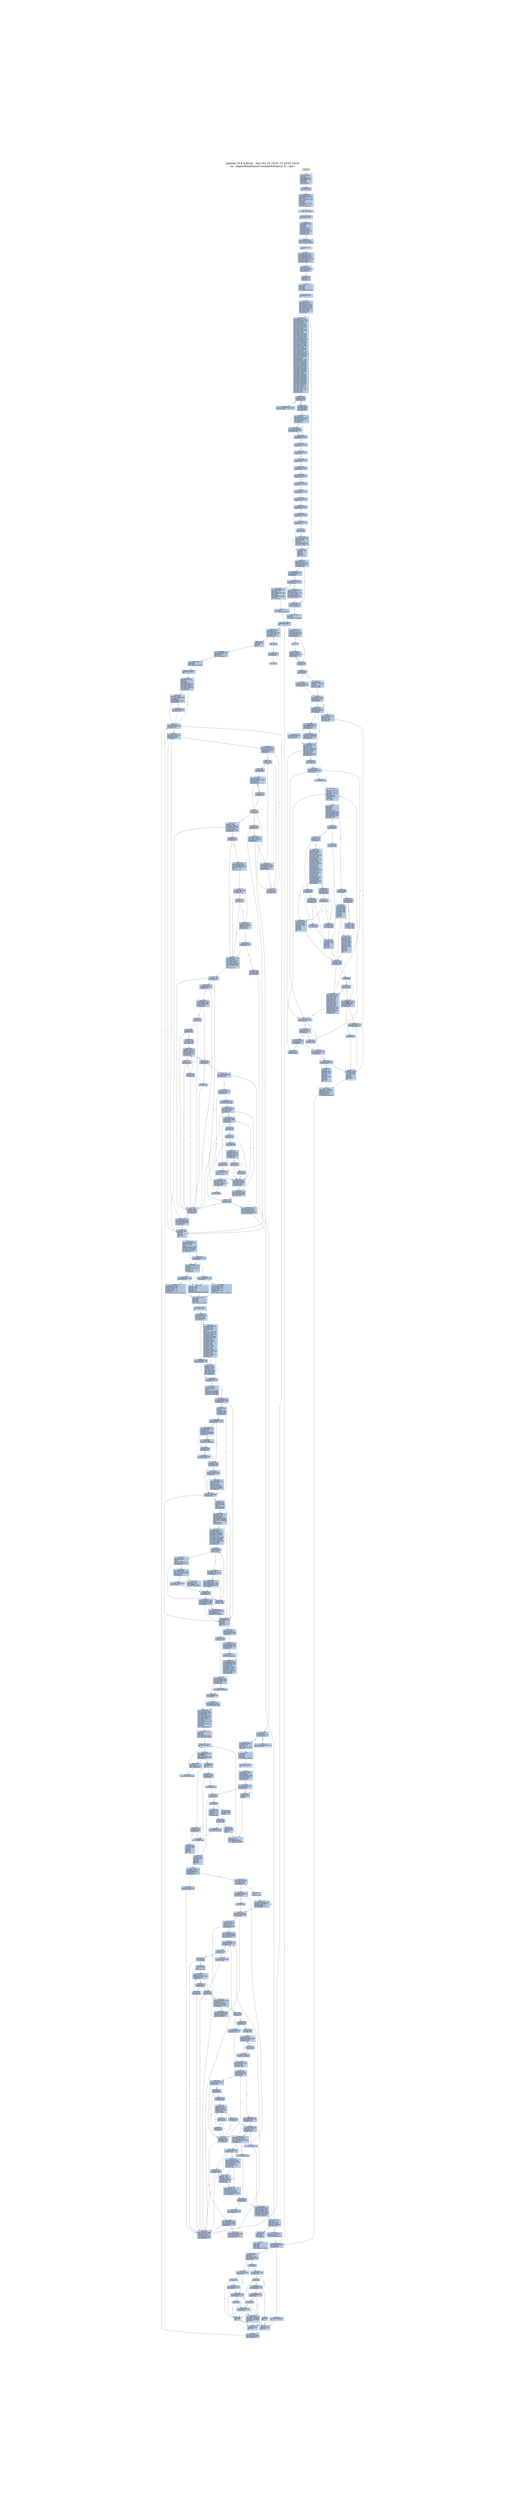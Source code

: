 digraph G {
node[shape=rectangle,style=filled,fillcolor=lightsteelblue,color=lightsteelblue]
bgcolor="transparent"
graph [label="Jakstab v0.8.4-devel   Sun Oct 20 19:01:57 CEST 2019\n-m ../Input/Real/linuxCommandsStatic/[ -b --cpa i", labelloc=t, fontsize=35, pad=30]
"0x08048730_0"[label="start\nxorl %ebp, %ebp\lpopl %esi\lmovl %esp, %ecx\landl $0xfffffff0, %esp\lpushl %eax\lpushl %esp\lpushl %edx\lcall 0x08048763\l"];
"0x08048740_0"[label="0x08048740\naddl $0x9c8c0, %ebx\lleal -612608(%ebx), %eax\lpushl %eax\lleal -612768(%ebx), %eax\lpushl %eax\lpushl %ecx\lpushl %esi\lmovl $0x804ac01, %eax\lpushl %eax\lcall __libc_start_main\l"];
"0x08048763_0"[label="0x08048763\nmovl (%esp), %ebx\lret\l"];
"0x08048770_0"[label="_dl_relocate_static_...\nrepz ret\l"];
"0x08048780_0"[label="__x86.get_pc_thunk.b...\nmovl (%esp), %ebx\lret\l"];
"0x0804ae36_0"[label="__x86.get_pc_thunk.a...\nmovl (%esp), %eax\lret\l"];
"0x0804d9bb_0"[label="__x86.get_pc_thunk.d...\nmovl (%esp), %edx\lret\l"];
"0x0804dd16_0"[label="__x86.get_pc_thunk.c...\nmovl (%esp), %ecx\lret\l"];
"0x0804e750_0"[label="__udivdi3\npushl %ebp\lpushl %edi\lpushl %esi\lpushl %ebx\lsubl $0x1c, %esp\lmovl 0x3c(%esp), %edx\lmovl 0x30(%esp), %ebp\lmovl 0x34(%esp), %esi\lmovl 0x38(%esp), %ebx\ltestl %edx, %edx\ljne 0x0804e7a0\l"];
"0x0804e76b_0"[label="0x0804e76b\ncmpl %esi, %ebx\lja 0x0804e830\l"];
"0x0804e773_0"[label="0x0804e773\ntestl %ebx, %ebx\lmovl %ebx, %ecx\ljne 0x0804e784\l"];
"0x0804e779_0"[label="0x0804e779\nmovl $0x1, %eax\lxorl %edx, %edx\ldivl %ebx, %eax\lmovl %eax, %ecx\l"];
"0x0804e784_0"[label="0x0804e784\nxorl %edx, %edx\lmovl %esi, %eax\ldivl %ecx, %eax\lmovl %eax, %esi\lmovl %ebp, %eax\lmovl %esi, %edi\ldivl %ecx, %eax\lmovl %edi, %edx\laddl $0x1c, %esp\lpopl %ebx\lpopl %esi\lpopl %edi\lpopl %ebp\lret\l"];
"0x0804e7a0_0"[label="0x0804e7a0\ncmpl %esi, %edx\lja 0x0804e820\l"];
"0x0804e7a4_0"[label="0x0804e7a4\nbsrl %edx, %edi\lxorl $0x1f, %edi\lje 0x0804e848\l"];
"0x0804e7b0_0"[label="0x0804e7b0\nmovl %edi, %ecx\lmovl $0x20, %eax\lsubl %edi, %eax\lshll %cl, %edx\lmovl %edx, 0x8(%esp)\lmovl %eax, %ecx\lmovl %ebx, %edx\lshrl %cl, %edx\lmovl 0x8(%esp), %ecx\lorl %edx, %ecx\lmovl %esi, %edx\lmovl %ecx, 0x8(%esp)\lmovl %edi, %ecx\lshll %cl, %ebx\lmovl %eax, %ecx\lshrl %cl, %edx\lmovl %edi, %ecx\lmovl %ebx, 0xc(%esp)\lshll %cl, %esi\lmovl %ebp, %ebx\lmovl %eax, %ecx\lshrl %cl, %ebx\lorl %ebx, %esi\lmovl %esi, %eax\ldivl 0x8(%esp), %eax\lmovl %edx, %esi\lmovl %eax, %ebx\lmull 0xc(%esp), %eax\lcmpl %edx, %esi\ljb 0x0804e807\l"];
"0x0804e7fb_0"[label="0x0804e7fb\nmovl %edi, %ecx\lshll %cl, %ebp\lcmpl %eax, %ebp\ljae 0x0804e860\l"];
"0x0804e803_0"[label="0x0804e803\ncmpl %edx, %esi\ljne 0x0804e860\l"];
"0x0804e807_0"[label="0x0804e807\nleal -1(%ebx), %eax\lxorl %edi, %edi\lmovl %edi, %edx\laddl $0x1c, %esp\lpopl %ebx\lpopl %esi\lpopl %edi\lpopl %ebp\lret\l"];
"0x0804e820_0"[label="0x0804e820\nxorl %edi, %edi\lxorl %eax, %eax\l"];
"0x0804e824_0"[label="0x0804e824\nmovl %edi, %edx\laddl $0x1c, %esp\lpopl %ebx\lpopl %esi\lpopl %edi\lpopl %ebp\lret\l"];
"0x0804e830_0"[label="0x0804e830\nxorl %edi, %edi\lmovl %ebp, %eax\lmovl %esi, %edx\ldivl %ebx, %eax\lmovl %edi, %edx\laddl $0x1c, %esp\lpopl %ebx\lpopl %esi\lpopl %edi\lpopl %ebp\lret\l"];
"0x0804e848_0"[label="0x0804e848\ncmpl %esi, %edx\ljb 0x0804e852\l"];
"0x0804e84c_0"[label="0x0804e84c\nxorl %eax, %eax\lcmpl %ebp, %ebx\lja 0x0804e824\l"];
"0x0804e852_0"[label="0x0804e852\nmovl $0x1, %eax\ljmp 0x0804e824\l"];
"0x0804e860_0"[label="0x0804e860\nmovl %ebx, %eax\lxorl %edi, %edi\ljmp 0x0804e824\l"];
"0x0804e990_0"[label="get_common_indeces.c...\npushl %ebp\lpushl %edi\lpushl %esi\lpushl %ebx\lcall __x86.get_pc_thunk.bp\l"];
"0x0804e999_0"[label="0x0804e999\naddl $0x96667, %ebp\lsubl $0x108, %esp\ltestl %eax, %eax\lmovl %ecx, (%esp)\lje 0x0804eb78\l"];
"0x0804e9b0_0"[label="0x0804e9b0\nmovl $0x80e6ba0, %ebp\lmovl %eax, %esi\lmovl %edx, %edi\lmovl $0x1, %eax\lcpuid \lmovl %edx, 0x14(%ebp)\lmovl %eax, %edx\lmovl %ecx, 0x10(%ebp)\lshrl $0x8, %edx\lmovl %ebx, 0xc(%ebp)\lmovl %eax, 0x8(%ebp)\landl $0xf, %edx\lmovl (%esp), %ecx\lmovl %edx, (%esi)\lmovl %eax, %edx\lshrl $0x4, %edx\landl $0xf, %edx\lmovl %edx, (%edi)\lmovl %eax, %edx\lshrl $0xc, %edx\landl $0xf0, %edx\lmovl %edx, (%ecx)\lmovl 0x11c(%esp), %edx\lmovl %eax, %ecx\landl $0xf, %ecx\lmovl %ecx, (%edx)\lcmpl $0xf, (%esi)\lje 0x0804eb61\l"];
"0x0804ea08_0"[label="0x0804ea08\ncmpl $0x6, 0x4(%ebp)\ljle 0x0804ea23\l"];
"0x0804ea0e_0"[label="0x0804ea0e\nmovl $0x7, %eax\lxorl %ecx, %ecx\lcpuid \lmovl %eax, 0x18(%ebp)\lmovl %ebx, 0x1c(%ebp)\lmovl %ecx, 0x20(%ebp)\lmovl %edx, 0x24(%ebp)\l"];
"0x0804ea23_0"[label="0x0804ea23\nmovl 0x10(%ebp), %ebx\ltestl $0x8000000, %ebx\lje 0x0804eb56\l"];
"0x0804ea32_0"[label="0x0804ea32\nxorl %ecx, %ecx\llgdt %ax\lmovl %eax, %edx\landl $0x6, %edx\lcmpl $0x6, %edx\lje 0x0804eb83\l"];
"0x0804ea45_0"[label="0x0804ea45\ncmpl $0xc, 0x4(%ebp)\ljle 0x0804eb56\l"];
"0x0804ea4f_0"[label="0x0804ea4f\nmovl $0xd, %esi\lxorl %ecx, %ecx\lmovl %esi, %eax\lcpuid \ltestl %ebx, %ebx\lje 0x0804eb56\l"];
"0x0804ea62_0"[label="0x0804ea62\naddl $0x7f, %ebx\lmovl %esi, %eax\lmovl $0x1, %ecx\landl $0xffffffc0, %ebx\lmovl %ebx, 0x40(%ebp)\lmovl %ebx, 0x44(%ebp)\lcpuid \ltestb $0x2, %al\lje 0x0804eb56\l"];
"0x0804ea7f_0"[label="0x0804ea7f\nleal 0x8(%esp), %ecx\lmovl $0x3, %eax\lmovl %ebp, 0x4(%esp)\lmovl $0x0, 0x8(%esp)\lmovl $0xa0, 0xc(%esp)\lmovl $0x2, %esi\lmovl $0x240, 0x10(%esp)\lmovl $0xa0, 0x88(%esp)\lleal 0x88(%esp), %edi\lmovl $0x100, 0x8c(%esp)\lmovl %ecx, (%esp)\lmovl %eax, %ebp\ljmp 0x0804eb0c\l"];
"0x0804ead0_0"[label="0x0804ead0\nmovl $0xd, %eax\lmovl %esi, %ecx\lcpuid \lcmpl $0x2, %esi\lmovl %eax, (%edi,%esi,4)\lje 0x0804eb06\l"];
"0x0804eae1_0"[label="0x0804eae1\nmovl (%esp), %ebx\lmovl -4(%edi,%esi,4), %eax\laddl -4(%ebx,%esi,4), %eax\landl $0x2, %ecx\lje 0x0804ebee\l"];
"0x0804eaf5_0"[label="0x0804eaf5\nmovl (%esp), %ecx\laddl $0x3f, %eax\landl $0xffffffc0, %eax\lmovl %eax, (%ecx,%esi,4)\l"];
"0x0804eb01_0"[label="0x0804eb01\ncmpl $0x20, %ebp\lje 0x0804eb32\l"];
"0x0804eb06_0"[label="0x0804eb06\naddl $0x1, %esi\laddl $0x1, %ebp\l"];
"0x0804eb0c_0"[label="0x0804eb0c\nmovl $0xee, %eax\lbtl %esi, %eax\ljb 0x0804ead0\l"];
"0x0804eb16_0"[label="0x0804eb16\ncmpl $0x2, %esi\lmovl $0x0, (%edi,%esi,4)\lje 0x0804eb06\l"];
"0x0804eb22_0"[label="0x0804eb22\nmovl (%esp), %ebx\lmovl -4(%edi,%esi,4), %eax\laddl -4(%ebx,%esi,4), %eax\lmovl %eax, (%ebx,%esi,4)\ljmp 0x0804eb01\l"];
"0x0804eb32_0"[label="0x0804eb32\nmovl 0x104(%esp), %eax\laddl 0x84(%esp), %eax\lmovl 0x4(%esp), %ebp\lje 0x0804eb56\l"];
"0x0804eb46_0"[label="0x0804eb46\norl $0x400000, 0x48(%ebp)\laddl $0x7f, %eax\landl $0xffffffc0, %eax\lmovl %eax, 0x40(%ebp)\l"];
"0x0804eb56_0"[label="0x0804eb56\naddl $0x108, %esp\lpopl %ebx\lpopl %esi\lpopl %edi\lpopl %ebp\lret\l"];
"0x0804eb61_0"[label="0x0804eb61\nshrl $0x14, %eax\lmovzbl %al, %eax\laddl $0xf, %eax\lmovl %eax, (%esi)\lmovl (%esp), %eax\lmovl (%eax), %eax\laddl %eax, (%edi)\ljmp 0x0804ea08\l"];
"0x0804eb78_0"[label="0x0804eb78\nmovl $0x80e6ba0, %ebp\ljmp 0x0804ea08\l"];
"0x0804eb83_0"[label="0x0804eb83\ntestl $0x10000000, %ebx\lje 0x0804ebaa\l"];
"0x0804eb8b_0"[label="0x0804eb8b\nmovl 0x48(%ebp), %edx\lmovl %edx, %ecx\lorl $0x40, %ecx\ltestb $0x20, 0x1c(%ebp)\lmovl %ecx, 0x48(%ebp)\lje 0x0804eba5\l"];
"0x0804eb9c_0"[label="0x0804eb9c\norl $0x440, %edx\lmovl %edx, 0x48(%ebp)\l"];
"0x0804eba5_0"[label="0x0804eba5\nandb $0x10, %bh\ljne 0x0804ebe5\l"];
"0x0804ebaa_0"[label="0x0804ebaa\nandl $0xe0, %eax\lcmpl $0xe0, %eax\ljne 0x0804ea45\l"];
"0x0804ebba_0"[label="0x0804ebba\nmovl 0x1c(%ebp), %edx\ltestl $0x10000, %edx\lje 0x0804ea45\l"];
"0x0804ebc9_0"[label="0x0804ebc9\nmovl 0x48(%ebp), %eax\lmovl %eax, %ecx\lorb $0x10, %ah\lorb $0x30, %ch\landl $0x20000, %edx\lcmovnel %ecx, %eax\lmovl %eax, 0x48(%ebp)\ljmp 0x0804ea45\l"];
"0x0804ebe5_0"[label="0x0804ebe5\norl $0x80, 0x48(%ebp)\ljmp 0x0804ebaa\l"];
"0x0804ebee_0"[label="0x0804ebee\nmovl %eax, (%ebx,%esi,4)\ljmp 0x0804eb01\l"];
"0x0804ec00_0"[label="__libc_start_main\ncall __x86.get_pc_thunk.ax\l"];
"0x0804ec05_0"[label="0x0804ec05\naddl $0x963fb, %eax\lpushl %edi\lpushl %esi\lpushl %ebx\lsubl $0x70, %esp\lmovl $0x0, %edx\lmovl %eax, 0xc(%esp)\lxorl %eax, %eax\ltestl %edx, %edx\lje 0x0804ec29\l"];
"0x0804ec29_0"[label="0x0804ec29\nmovl 0xc(%esp), %edi\lmovl %eax, 0xe10(%edi)\lcall _dl_relocate_static_pie\l"];
"0x0804ec38_0"[label="0x0804ec38\nmovl 0x88(%esp), %eax\lmovl 0x84(%esp), %esi\lmovl $0x80e6b68, %edx\lmovl 0x98(%esp), %ecx\lleal 0x4(%eax,%esi,4), %eax\lmovl %eax, (%edx)\lmovl $0x80e4ec8, %edx\lmovl %ecx, (%edx)\l"];
"0x0804ec61_0"[label="0x0804ec61\naddl $0x4, %eax\lmovl -4(%eax), %edx\ltestl %edx, %edx\ljne 0x0804ec61\l"];
"0x0804ec6b_0"[label="0x0804ec6b\nsubl $0xc, %esp\lpushl %eax\lcall _dl_aux_init\l"];
"0x0804ec74_0"[label="0x0804ec74\naddl $0x10, %esp\lmovl 0xc(%esp), %esi\lmovl $0x80e71b0, %eax\lcmpl $0x0, (%eax)\ljne 0x0804ecb2\l"];
"0x0804ec86_0"[label="0x0804ec86\nmovl $0x8048000, %edx\ltestl %edx, %edx\lje 0x0804ecb2\l"];
"0x0804ec90_0"[label="0x0804ec90\ncmpw $0x20, 0x2a(%edx)\ljne 0x0804f084\l"];
"0x0804ec9b_0"[label="0x0804ec9b\nmovl 0x1c(%edx), %ecx\laddl %edx, %ecx\lmovzwl 0x2c(%edx), %edx\lmovl %ecx, (%eax)\lmovl 0xc(%esp), %eax\lmovl $0x80e71d0, %eax\lmovl %edx, (%eax)\l"];
"0x0804ecb2_0"[label="0x0804ecb2\nmovl 0xc(%esp), %esi\lmovl %esi, %ebx\lcall __libc_init_secure\l"];
"0x0804ecbd_0"[label="0x0804ecbd\nmovl $0x80e6b68, %eax\lsubl $0xc, %esp\lpushl (%eax)\lcall __tunables_init\l"];
"0x0804eccd_0"[label="0x0804eccd\nmovl $0x80e6ba0, %esi\laddl $0x10, %esp\lxorl %eax, %eax\lcpuid \lcmpl $0x756e6547, %ebx\lmovl $0x0, 0x1c(%esp)\lmovl $0x0, 0x20(%esp)\lmovl %eax, 0x4(%esi)\ljne 0x0804efbf\l"];
"0x0804ecf9_0"[label="0x0804ecf9\ncmpl $0x6c65746e, %ecx\ljne 0x0804efbf\l"];
"0x0804ed05_0"[label="0x0804ed05\ncmpl $0x49656e69, %edx\lje 0x0804f14b\l"];
"0x0804ed11_0"[label="0x0804ed11\nsubl $0xc, %esp\lxorl %eax, %eax\lxorl %ecx, %ecx\lpushl $0x0\lxorl %edx, %edx\lcall get_common_indeces.constprop.1\l"];
"0x0804ed21_0"[label="0x0804ed21\naddl $0x10, %esp\lmovl $0x3, %eax\l"];
"0x0804ed29_0"[label="0x0804ed29\nmovl 0xc(%esp), %ecx\lmovl $0x80e6ba0, %edx\lmovl 0x14(%edx), %ecx\ltestb $0x1, %ch\lje 0x0804ed42\l"];
"0x0804ed3b_0"[label="0x0804ed3b\norl $0x4000, 0x48(%edx)\l"];
"0x0804ed42_0"[label="0x0804ed42\nandb $0xffffff80, %ch\lje 0x0804ed58\l"];
"0x0804ed47_0"[label="0x0804ed47\nmovl 0xc(%esp), %ecx\lmovl $0x80e6ba0, %edx\lorl $0x8000, 0x48(%edx)\l"];
"0x0804ed58_0"[label="0x0804ed58\nmovl 0xc(%esp), %edi\lmovl 0x1c(%esp), %edx\lmovl $0x80e6ba0, %esi\lmovl %edi, %ebx\lmovl %edx, 0x38(%esi)\lmovl 0x20(%esp), %edx\lmovl %eax, (%esi)\lmovl %edx, 0x3c(%esi)\lpushl %eax\lleal -429040(%edi), %eax\lpushl %eax\lleal 0x3c(%esp), %eax\lpushl %eax\lpushl $0x0\lcall __tunable_get_val\l"];
"0x0804efbf_0"[label="0x0804efbf\ncmpl $0x68747541, %ebx\lsete %bl\lcmpl $0x444d4163, %ecx\lsete %al\ltestb %al, %bl\lje 0x0804ed11\l"];
"0x0804efd9_0"[label="0x0804efd9\ncmpl $0x69746e65, %edx\ljne 0x0804ed11\l"];
"0x0804efe5_0"[label="0x0804efe5\nleal 0x2c(%esp), %ecx\lleal 0x20(%esp), %edx\lleal 0x1c(%esp), %eax\lsubl $0xc, %esp\lleal 0x3c(%esp), %ebx\lpushl %ebx\lcall get_common_indeces.constprop.1\l"];
"0x0804f084_0"[label="0x0804f084\nleal -194808(%esi), %eax\lmovl %esi, %ebx\lpushl %eax\lleal -194992(%esi), %eax\lpushl $0xb4\lpushl %eax\lleal -194936(%esi), %eax\lpushl %eax\lcall __assert_fail\l"];
"0x0804f14b_0"[label="0x0804f14b\nleal 0x20(%esp), %edx\lleal 0x24(%esp), %ecx\lleal 0x1c(%esp), %eax\lsubl $0xc, %esp\lleal 0x34(%esp), %ebx\lpushl %ebx\lcall get_common_indeces.constprop.1\l"];
"0x0804f164_0"[label="0x0804f164\naddl $0x10, %esp\lmovl 0x48(%esi), %edx\lcmpl $0x6, 0x1c(%esp)\lje 0x0804f1b7\l"];
"0x0804f171_0"[label="0x0804f171\nmovl 0xc(%esp), %eax\lmovl $0x80e6ba0, %edx\lmovl 0x48(%edx), %eax\ltestb $0x4, %ah\lje 0x0804f189\l"];
"0x0804f183_0"[label="0x0804f183\norb $0x8, %ah\lmovl %eax, 0x48(%edx)\l"];
"0x0804f189_0"[label="0x0804f189\nmovl 0xc(%esp), %eax\lmovl $0x80e6ba0, %edx\lmovl 0x48(%edx), %eax\lmovl %eax, %ecx\lorl $0x20000, %eax\lorl $0x100000, %ecx\ltestb $0x8, 0x1f(%edx)\lcmovel %ecx, %eax\lmovl %eax, 0x48(%edx)\lmovl $0x1, %eax\ljmp 0x0804ed29\l"];
"0x0804f302_0"[label="__x86.get_pc_thunk.b...\nmovl (%esp), %ebp\lret\l"];
"0x0804f659_0"[label="__x86.get_pc_thunk.s...\nmovl (%esp), %esi\lret\l"];
"0x08051d80_0"[label="__assert_fail\npushl %ebx\lcall __x86.get_pc_thunk.bx\l"];
"0x08055963_0"[label="__x86.get_pc_thunk.d...\nmovl (%esp), %edi\lret\l"];
"0x080774e0_0"[label="__geteuid\nmovl $0xc9, %eax\lcall %gs:0x10\l"];
"0x08078b90_0"[label="__sbrk\npushl %ebp\lpushl %edi\lpushl %esi\lpushl %ebx\lcall __x86.get_pc_thunk.si\l"];
"0x08078b99_0"[label="0x08078b99\naddl $0x6c467, %esi\lsubl $0xc, %esp\lmovl $0x80e6c4c, %ebp\lmovl 0x20(%esp), %edi\lmovl (%ebp), %ebx\ltestl %ebx, %ebx\lje 0x08078bbd\l"];
"0x08078bb3_0"[label="0x08078bb3\nmovl 0xe10(%esi), %eax\ltestl %eax, %eax\lje 0x08078bd1\l"];
"0x08078bbd_0"[label="0x08078bbd\nsubl $0xc, %esp\lpushl $0x0\lcall brk\l"];
"0x08078bc7_0"[label="0x08078bc7\naddl $0x10, %esp\ltestl %eax, %eax\ljs 0x08078bf0\l"];
"0x08078bce_0"[label="0x08078bce\nmovl (%ebp), %ebx\l"];
"0x08078bd1_0"[label="0x08078bd1\ncmpl $0x0, %edi\lje 0x08078bf5\l"];
"0x08078bd6_0"[label="0x08078bd6\njle 0x08078c20\l"];
"0x08078bd8_0"[label="0x08078bd8\nmovl %ebx, %eax\laddl %edi, %eax\lsetb %al\l"];
"0x08078bdf_0"[label="0x08078bdf\ntestb %al, %al\lje 0x08078c00\l"];
"0x08078be3_0"[label="0x08078be3\nmovl $0xffffffe0, %eax\lmovl $0xc, %gs:(%eax)\l"];
"0x08078bf0_0"[label="0x08078bf0\nmovl $0xffffffff, %ebx\l"];
"0x08078bf5_0"[label="0x08078bf5\naddl $0xc, %esp\lmovl %ebx, %eax\lpopl %ebx\lpopl %esi\lpopl %edi\lpopl %ebp\lret\l"];
"0x08078c00_0"[label="0x08078c00\nsubl $0xc, %esp\laddl %ebx, %edi\lpushl %edi\lcall brk\l"];
"0x08078c0b_0"[label="0x08078c0b\naddl $0x10, %esp\ltestl %eax, %eax\ljs 0x08078bf0\l"];
"0x08078c12_0"[label="0x08078c12\naddl $0xc, %esp\lmovl %ebx, %eax\lpopl %ebx\lpopl %esi\lpopl %edi\lpopl %ebp\lret\l"];
"0x08078c20_0"[label="0x08078c20\nmovl %edi, %eax\lnegl %eax\lcmpl %ebx, %eax\lseta %al\ljmp 0x08078bdf\l"];
"0x0807afa0_0"[label="do_tunable_update_va...\nmovl 0x4(%eax), %ecx\lcmpl $0x3, %ecx\lje 0x0807aff0\l"];
"0x0807afa8_0"[label="0x0807afa8\ncmpl $0x1, %ecx\lpushl %ebx\lmovl (%edx), %ebx\lmovl 0x4(%edx), %edx\lje 0x0807afc8\l"];
"0x0807afb3_0"[label="0x0807afb3\njae 0x0807afc8\l"];
"0x0807afb5_0"[label="0x0807afb5\ncmpl 0xc(%eax), %edx\ljle 0x0807aff8\l"];
"0x0807afba_0"[label="0x0807afba\ncmpl 0x14(%eax), %edx\ljl 0x0807afe0\l"];
"0x0807afbf_0"[label="0x0807afbf\njle 0x0807afdb\l"];
"0x0807afc1_0"[label="0x0807afc1\npopl %ebx\lret\l"];
"0x0807afc8_0"[label="0x0807afc8\ncmpl 0xc(%eax), %edx\lja 0x0807afd4\l"];
"0x0807afcd_0"[label="0x0807afcd\njb 0x0807afc1\l"];
"0x0807afcf_0"[label="0x0807afcf\ncmpl 0x8(%eax), %ebx\ljb 0x0807afc1\l"];
"0x0807afd4_0"[label="0x0807afd4\ncmpl 0x14(%eax), %edx\ljb 0x0807afe0\l"];
"0x0807afd9_0"[label="0x0807afd9\nja 0x0807afc1\l"];
"0x0807afdb_0"[label="0x0807afdb\ncmpl 0x10(%eax), %ebx\lja 0x0807afc1\l"];
"0x0807afe0_0"[label="0x0807afe0\nmovl %ebx, 0x18(%eax)\lmovl %edx, 0x1c(%eax)\lmovb $0x1, 0x20(%eax)\lpopl %ebx\lret\l"];
"0x0807aff0_0"[label="0x0807aff0\nmovl %edx, 0x18(%eax)\lret\l"];
"0x0807aff8_0"[label="0x0807aff8\njl 0x0807afc1\l"];
"0x0807affa_0"[label="0x0807affa\ncmpl 0x8(%eax), %ebx\ljae 0x0807afba\l"];
"0x0807afff_0"[label="0x0807afff\npopl %ebx\lret\l"];
"0x0807b010_0"[label="tunable_initialize\npushl %ebx\lmovl %eax, %ebx\lsubl $0x18, %esp\lcmpl $0x3, 0x4(%eax)\ljne 0x0807b030\l"];
"0x0807b01c_0"[label="0x0807b01c\nmovb $0x1, 0x20(%eax)\lmovl %ebx, %eax\lcall do_tunable_update_val\l"];
"0x0807b027_0"[label="0x0807b027\naddl $0x18, %esp\lpopl %ebx\lret\l"];
"0x0807b030_0"[label="0x0807b030\nsubl $0x8, %esp\lpushl $0x0\lpushl %edx\lcall _dl_strtoul\l"];
"0x0807b03b_0"[label="0x0807b03b\nmovl %eax, 0x18(%esp)\lmovl %edx, 0x1c(%esp)\laddl $0x10, %esp\lleal 0x8(%esp), %edx\lmovl %ebx, %eax\lcall do_tunable_update_val\l"];
"0x0807b051_0"[label="0x0807b051\naddl $0x18, %esp\lpopl %ebx\lret\l"];
"0x0807b080_0"[label="__tunables_init\npushl %ebp\lpushl %edi\lcall __x86.get_pc_thunk.di\l"];
"0x0807b087_0"[label="0x0807b087\naddl $0x69f79, %edi\lpushl %esi\lpushl %ebx\lsubl $0x3c, %esp\lmovl $0x80e4ecc, %eax\lmovl %edi, 0xc(%esp)\lmovl (%eax), %esi\lmovl %eax, 0x18(%esp)\ltestl %esi, %esi\lje 0x0807b0c0\l"];
"0x0807b0a6_0"[label="0x0807b0a6\nmovl $0x21, %eax\lleal -181973(%edi), %ebx\lxorl %ecx, %ecx\lint $0xffffff80\lcmpl $0xfffff000, %eax\ljbe 0x0807b3cb\l"];
"0x0807b0c0_0"[label="0x0807b0c0\nmovl 0x50(%esp), %eax\ltestl %eax, %eax\lje 0x0807b1ff\l"];
"0x0807b0cc_0"[label="0x0807b0cc\nmovl 0x50(%esp), %eax\lmovl (%eax), %ebp\ltestl %ebp, %ebp\lje 0x0807b1ff\l"];
"0x0807b0da_0"[label="0x0807b0da\nmovzbl (%ebp), %ecx\lmovl 0x50(%esp), %eax\lleal 0x4(%eax), %ebx\lcmpb $0x3d, %cl\lje 0x0807b272\l"];
"0x0807b0ee_0"[label="0x0807b0ee\ntestb %cl, %cl\lje 0x0807b272\l"];
"0x0807b0f6_0"[label="0x0807b0f6\nxorl %eax, %eax\ljmp 0x0807b105\l"];
"0x0807b100_0"[label="0x0807b100\ncmpb $0x3d, %dl\lje 0x0807b113\l"];
"0x0807b105_0"[label="0x0807b105\naddl $0x1, %eax\lmovzbl (%ebp,%eax), %edx\lmovl %eax, %esi\ltestb %dl, %dl\ljne 0x0807b100\l"];
"0x0807b113_0"[label="0x0807b113\ntestb %dl, %dl\lje 0x0807b250\l"];
"0x0807b11b_0"[label="0x0807b11b\naddl $0x1, %esi\ltestl %ebx, %ebx\lmovl %ebx, 0x8(%esp)\lleal (%ebp,%esi), %eax\lmovl %ecx, %edi\lmovl %eax, 0x14(%esp)\lje 0x0807b1ff\l"];
"0x0807b134_0"[label="0x0807b134\ncmpb $0x47, %cl\ljne 0x0807b171\l"];
"0x0807b139_0"[label="0x0807b139\nmovl 0xc(%esp), %ecx\lleal 0x1(%ebp), %eax\lleal -181987(%ecx), %ebx\lmovl $0x4c, %ecx\lnop \lleal (%esi), %esi\l"];
"0x0807b150_0"[label="0x0807b150\nmovzbl (%eax), %edx\ltestb %dl, %dl\lje 0x0807b171\l"];
"0x0807b157_0"[label="0x0807b157\ncmpb %cl, %dl\ljne 0x0807b171\l"];
"0x0807b15b_0"[label="0x0807b15b\naddl $0x1, %ebx\lmovzbl (%ebx), %ecx\laddl $0x1, %eax\ltestb %cl, %cl\ljne 0x0807b150\l"];
"0x0807b168_0"[label="0x0807b168\ncmpb $0x3d, (%eax)\lje 0x0807b2ff\l"];
"0x0807b171_0"[label="0x0807b171\nmovl 0x18(%esp), %eax\lxorl %edi, %edi\lmovl %ebp, 0x4(%esp)\lmovl (%eax), %eax\lmovl %eax, 0x10(%esp)\lmovl 0xc(%esp), %eax\lleal -1344(%eax), %esi\lnop \lleal (%esi), %esi\l"];
"0x0807b190_0"[label="0x0807b190\ncmpb $0x0, (%esi)\ljne 0x0807b1e0\l"];
"0x0807b195_0"[label="0x0807b195\nmovl 0x8(%esi), %ebp\ltestl %ebp, %ebp\lje 0x0807b1e0\l"];
"0x0807b19c_0"[label="0x0807b19c\nmovzbl (%ebp), %edx\lmovl 0x4(%esp), %ebx\lmovzbl (%ebx), %eax\ltestb %dl, %dl\lje 0x0807b1d8\l"];
"0x0807b1ab_0"[label="0x0807b1ab\ntestb %al, %al\lje 0x0807b1e0\l"];
"0x0807b1af_0"[label="0x0807b1af\ncmpb %al, %dl\ljne 0x0807b1e0\l"];
"0x0807b1b3_0"[label="0x0807b1b3\nmovl %ebp, %ecx\lmovl %ebx, %edx\ljmp 0x0807b1c8\l"];
"0x0807b1c0_0"[label="0x0807b1c0\ncmpb %al, %bl\ljne 0x0807b1e0\l"];
"0x0807b1c4_0"[label="0x0807b1c4\ntestb %al, %al\lje 0x0807b1e0\l"];
"0x0807b1c8_0"[label="0x0807b1c8\naddl $0x1, %ecx\lmovzbl (%ecx), %ebx\laddl $0x1, %edx\lmovzbl (%edx), %eax\ltestb %bl, %bl\ljne 0x0807b1c0\l"];
"0x0807b1d8_0"[label="0x0807b1d8\ncmpb $0x3d, %al\lje 0x0807b210\l"];
"0x0807b1dc_0"[label="0x0807b1dc\nleal (%esi), %esi\l"];
"0x0807b1e0_0"[label="0x0807b1e0\naddl $0x1, %edi\laddl $0x2c, %esi\lcmpl $0x16, %edi\ljne 0x0807b190\l"];
"0x0807b1eb_0"[label="0x0807b1eb\nmovl 0x8(%esp), %eax\lmovl %eax, 0x50(%esp)\lmovl 0x50(%esp), %eax\ltestl %eax, %eax\ljne 0x0807b0cc\l"];
"0x0807b1ff_0"[label="0x0807b1ff\naddl $0x3c, %esp\lpopl %ebx\lpopl %esi\lpopl %edi\lpopl %ebp\lret\l"];
"0x0807b210_0"[label="0x0807b210\nmovl 0x10(%esp), %edx\ltestl %edx, %edx\lje 0x0807b224\l"];
"0x0807b218_0"[label="0x0807b218\nmovl 0x4(%esi), %eax\ltestl %eax, %eax\lje 0x0807b27b\l"];
"0x0807b21f_0"[label="0x0807b21f\ncmpl $0x2, %eax\ljne 0x0807b1e0\l"];
"0x0807b224_0"[label="0x0807b224\nimull $0x2c, %edi, %eax\lmovl 0xc(%esp), %edi\lmovl 0x14(%esp), %edx\lleal -1376(%edi,%eax), %eax\lcall tunable_initialize\l"];
"0x0807b23b_0"[label="0x0807b23b\nmovl 0x8(%esp), %eax\lmovl %eax, 0x50(%esp)\ljmp 0x0807b0c0\l"];
"0x0807b250_0"[label="0x0807b250\ntestl %ebx, %ebx\lje 0x0807b1ff\l"];
"0x0807b254_0"[label="0x0807b254\nmovl (%ebx), %ebp\lmovl %ebx, 0x50(%esp)\ltestl %ebp, %ebp\lje 0x0807b1ff\l"];
"0x0807b25e_0"[label="0x0807b25e\nmovzbl (%ebp), %ecx\lmovl 0x50(%esp), %eax\lleal 0x4(%eax), %ebx\lcmpb $0x3d, %cl\ljne 0x0807b0ee\l"];
"0x0807b272_0"[label="0x0807b272\nmovl %ecx, %edx\lxorl %esi, %esi\ljmp 0x0807b113\l"];
"0x0807b27b_0"[label="0x0807b27b\nmovl 0x50(%esp), %eax\lmovl %eax, 0x8(%esp)\l"];
"0x0807b283_0"[label="0x0807b283\nmovl 0x8(%esp), %eax\lmovl (%eax), %eax\ltestl %eax, %eax\lje 0x0807b2d4\l"];
"0x0807b28d_0"[label="0x0807b28d\nmovzbl (%ebp), %ecx\lmovzbl (%eax), %edx\ltestb %cl, %cl\lje 0x0807b2c0\l"];
"0x0807b298_0"[label="0x0807b298\ntestb %dl, %dl\lje 0x0807b2c5\l"];
"0x0807b29c_0"[label="0x0807b29c\ncmpb %dl, %cl\ljne 0x0807b2c5\l"];
"0x0807b2a0_0"[label="0x0807b2a0\nmovl %ebp, %ecx\ljmp 0x0807b2b0\l"];
"0x0807b2a8_0"[label="0x0807b2a8\ncmpb %dl, %bl\ljne 0x0807b2c5\l"];
"0x0807b2ac_0"[label="0x0807b2ac\ntestb %dl, %dl\lje 0x0807b2c5\l"];
"0x0807b2b0_0"[label="0x0807b2b0\naddl $0x1, %ecx\lmovzbl (%ecx), %ebx\laddl $0x1, %eax\lmovzbl (%eax), %edx\ltestb %bl, %bl\ljne 0x0807b2a8\l"];
"0x0807b2c0_0"[label="0x0807b2c0\ncmpb $0x3d, %dl\lje 0x0807b2e4\l"];
"0x0807b2c5_0"[label="0x0807b2c5\naddl $0x4, 0x8(%esp)\lmovl 0x8(%esp), %eax\lmovl (%eax), %eax\ltestl %eax, %eax\ljne 0x0807b28d\l"];
"0x0807b2d4_0"[label="0x0807b2d4\nmovl 0x50(%esp), %ecx\lmovl 0x4(%esi), %eax\lmovl %ecx, 0x8(%esp)\ljmp 0x0807b21f\l"];
"0x0807b2e4_0"[label="0x0807b2e4\nmovl 0x8(%esp), %eax\lnop \lleal (%esi), %esi\l"];
"0x0807b2f0_0"[label="0x0807b2f0\nmovl 0x4(%eax), %edx\laddl $0x4, %eax\lmovl %edx, -4(%eax)\ltestl %edx, %edx\ljne 0x0807b2f0\l"];
"0x0807b2fd_0"[label="0x0807b2fd\njmp 0x0807b283\l"];
"0x0807b2ff_0"[label="0x0807b2ff\nxorl %edx, %edx\lmovl %edi, %ecx\ljmp 0x0807b30f\l"];
"0x0807b308_0"[label="0x0807b308\nmovzbl 0x1(%ebp,%edx), %ecx\lmovl %eax, %edx\l"];
"0x0807b30f_0"[label="0x0807b30f\ntestb %cl, %cl\lleal 0x1(%edx), %eax\ljne 0x0807b308\l"];
"0x0807b316_0"[label="0x0807b316\nmovl %edx, 0x4(%esp)\lsubl $0xc, %esp\lpushl %eax\lmovl 0x1c(%esp), %ebx\lcall __sbrk\l"];
"0x0807b327_0"[label="0x0807b327\nmovl %eax, 0x34(%esp)\laddl $0x10, %esp\lcmpl $0xffffffff, %eax\lmovl %eax, %ecx\lje 0x0807b590\l"];
"0x0807b339_0"[label="0x0807b339\nmovl 0x4(%esp), %edx\ltestl %edx, %edx\lleal -1(%edx), %eax\lje 0x0807b576\l"];
"0x0807b348_0"[label="0x0807b348\nnop \lleal (%esi), %esi\l"];
"0x0807b350_0"[label="0x0807b350\nmovzbl (%ebp,%eax), %edx\lmovb %dl, (%ecx,%eax)\lsubl $0x1, %eax\lcmpl $0xffffffff, %eax\ljne 0x0807b350\l"];
"0x0807b360_0"[label="0x0807b360\naddl 0x24(%esp), %esi\lmovl %esi, 0x2c(%esp)\lje 0x0807b3b4\l"];
"0x0807b36a_0"[label="0x0807b36a\nmovzbl (%esi), %eax\lmovl %esi, %ebp\ltestb %al, %al\lmovb %al, 0x4(%esp)\lje 0x0807b3b4\l"];
"0x0807b377_0"[label="0x0807b377\nmovl 0xc(%esp), %eax\lleal -1376(%eax), %eax\lmovl %eax, 0x28(%esp)\lleal (%esi), %esi\l"];
"0x0807b388_0"[label="0x0807b388\nmovzbl 0x4(%esp), %eax\lcmpb $0x3d, %al\lje 0x0807b3da\l"];
"0x0807b391_0"[label="0x0807b391\ncmpb $0x3a, %al\lje 0x0807b3da\l"];
"0x0807b395_0"[label="0x0807b395\ntestb %al, %al\lje 0x0807b3b4\l"];
"0x0807b399_0"[label="0x0807b399\nxorl %edx, %edx\lnop \lleal (%esi), %esi\l"];
"0x0807b3a0_0"[label="0x0807b3a0\naddl $0x1, %edx\lmovzbl (%ebp,%edx), %eax\lcmpb $0x3d, %al\lje 0x0807b3e1\l"];
"0x0807b3ac_0"[label="0x0807b3ac\ncmpb $0x3a, %al\lje 0x0807b3e1\l"];
"0x0807b3b0_0"[label="0x0807b3b0\ntestb %al, %al\ljne 0x0807b3a0\l"];
"0x0807b3b4_0"[label="0x0807b3b4\nmovl 0x50(%esp), %eax\lmovl 0x24(%esp), %edi\lmovl %edi, (%eax)\lmovl 0x8(%esp), %eax\lmovl %eax, 0x50(%esp)\ljmp 0x0807b0c0\l"];
"0x0807b3cb_0"[label="0x0807b3cb\nmovl $0x2, -416(%edi)\ljmp 0x0807b0c0\l"];
"0x0807b3da_0"[label="0x0807b3da\nmovzbl 0x4(%esp), %eax\lxorl %edx, %edx\l"];
"0x0807b3e1_0"[label="0x0807b3e1\ntestb %al, %al\lje 0x0807b3b4\l"];
"0x0807b3e5_0"[label="0x0807b3e5\nleal 0x1(%ebp,%edx), %ecx\lcmpb $0x3a, %al\lmovzbl (%ecx), %ebx\lmovl %ecx, 0x10(%esp)\lmovb %bl, 0x1f(%esp)\lje 0x0807b4e0\l"];
"0x0807b3fc_0"[label="0x0807b3fc\ntestb %bl, %bl\lje 0x0807b51f\l"];
"0x0807b404_0"[label="0x0807b404\ncmpb $0x3a, %bl\lje 0x0807b51f\l"];
"0x0807b40d_0"[label="0x0807b40d\nxorl %eax, %eax\ljmp 0x0807b41c\l"];
"0x0807b418_0"[label="0x0807b418\ntestb %dl, %dl\lje 0x0807b428\l"];
"0x0807b41c_0"[label="0x0807b41c\naddl $0x1, %eax\lmovzbl (%ecx,%eax), %edx\lcmpb $0x3a, %dl\ljne 0x0807b418\l"];
"0x0807b428_0"[label="0x0807b428\nmovl %eax, 0x20(%esp)\lmovb %dl, 0x1f(%esp)\l"];
"0x0807b430_0"[label="0x0807b430\nmovl 0x28(%esp), %edi\lxorl %esi, %esi\lleal (%esi), %esi\lleal (%edi), %edi\l"];
"0x0807b440_0"[label="0x0807b440\nmovl (%edi), %eax\lmovzbl (%eax), %edx\ltestb %dl, %dl\lje 0x0807b4ab\l"];
"0x0807b449_0"[label="0x0807b449\nmovzbl 0x4(%esp), %ecx\ltestb %cl, %cl\lje 0x0807b47d\l"];
"0x0807b452_0"[label="0x0807b452\ncmpb %cl, %dl\ljne 0x0807b47d\l"];
"0x0807b456_0"[label="0x0807b456\nmovl %ebp, %edx\ljmp 0x0807b468\l"];
"0x0807b460_0"[label="0x0807b460\ncmpb %bl, %cl\ljne 0x0807b47d\l"];
"0x0807b464_0"[label="0x0807b464\ntestb %bl, %bl\lje 0x0807b47d\l"];
"0x0807b468_0"[label="0x0807b468\naddl $0x1, %eax\lmovzbl (%eax), %ecx\laddl $0x1, %edx\lmovzbl (%edx), %ebx\ltestb %cl, %cl\ljne 0x0807b460\l"];
"0x0807b478_0"[label="0x0807b478\ncmpb $0x3d, %bl\lje 0x0807b4b5\l"];
"0x0807b47d_0"[label="0x0807b47d\naddl $0x1, %esi\laddl $0x2c, %edi\lcmpl $0x16, %esi\ljne 0x0807b440\l"];
"0x0807b488_0"[label="0x0807b488\nmovl 0x10(%esp), %eax\lmovl 0x20(%esp), %edi\lcmpb $0x0, (%eax,%edi)\lje 0x0807b3b4\l"];
"0x0807b49a_0"[label="0x0807b49a\nleal 0x1(%eax,%edi), %ebp\lmovzbl (%ebp), %eax\lmovb %al, 0x4(%esp)\ljmp 0x0807b388\l"];
"0x0807b4ab_0"[label="0x0807b4ab\nmovzbl 0x4(%esp), %ebx\lcmpb $0x3d, %bl\ljne 0x0807b47d\l"];
"0x0807b4b5_0"[label="0x0807b4b5\nmovl 0x18(%esp), %eax\lmovl (%eax), %ecx\ltestl %ecx, %ecx\lje 0x0807b4f2\l"];
"0x0807b4bf_0"[label="0x0807b4bf\nimull $0x2c, %esi, %eax\lmovl 0xc(%esp), %edi\lmovl -1340(%edi,%eax), %eax\ltestl %eax, %eax\lje 0x0807b52c\l"];
"0x0807b4d1_0"[label="0x0807b4d1\nmovl 0x10(%esp), %ebp\l"];
"0x0807b4d5_0"[label="0x0807b4d5\ncmpl $0x2, %eax\lje 0x0807b4f6\l"];
"0x0807b4da_0"[label="0x0807b4da\nmovl %ebp, 0x10(%esp)\ljmp 0x0807b488\l"];
"0x0807b4e0_0"[label="0x0807b4e0\nmovzbl 0x1f(%esp), %eax\lmovl 0x10(%esp), %ebp\lmovb %al, 0x4(%esp)\ljmp 0x0807b388\l"];
"0x0807b4f2_0"[label="0x0807b4f2\nmovl 0x10(%esp), %ebp\l"];
"0x0807b4f6_0"[label="0x0807b4f6\nmovl 0x10(%esp), %edx\lsubl 0x2c(%esp), %edx\laddl 0x14(%esp), %edx\lmovl 0x20(%esp), %eax\lmovb $0x0, (%edx,%eax)\limull $0x2c, %esi, %eax\laddl 0x28(%esp), %eax\lcall tunable_initialize\l"];
"0x0807b51f_0"[label="0x0807b51f\nmovl $0x0, 0x20(%esp)\ljmp 0x0807b430\l"];
"0x0807b52c_0"[label="0x0807b52c\ncmpb $0x0, 0x1f(%esp)\lje 0x0807b59d\l"];
"0x0807b533_0"[label="0x0807b533\nmovl 0x10(%esp), %eax\lmovl 0x20(%esp), %edi\lleal 0x1(%eax,%edi), %edx\lmovl %ebp, %eax\lmovzbl (%edx), %ecx\ltestb %cl, %cl\lje 0x0807b558\l"];
"0x0807b548_0"[label="0x0807b548\naddl $0x1, %edx\laddl $0x1, %eax\lmovb %cl, -1(%eax)\lmovzbl (%edx), %ecx\ltestb %cl, %cl\ljne 0x0807b548\l"];
"0x0807b558_0"[label="0x0807b558\nmovb $0x0, (%eax)\lmovl 0xc(%esp), %edi\limull $0x2c, %esi, %eax\lmovl $0x0, 0x20(%esp)\lmovl -1340(%edi,%eax), %eax\ljmp 0x0807b4d5\l"];
"0x0807b576_0"[label="0x0807b576\nmovl 0x24(%esp), %ebx\ltestl %ebx, %ebx\lje 0x0807b3b4\l"];
"0x0807b582_0"[label="0x0807b582\njmp 0x0807b360\l"];
"0x0807b590_0"[label="0x0807b590\nmovl $0x0, 0x24(%esp)\ljmp 0x0807b3b4\l"];
"0x0807b59d_0"[label="0x0807b59d\nmovb $0x0, (%ebp)\ljmp 0x0807b3b4\l"];
"0x0807b5b0_0"[label="__tunable_get_val\npushl %edi\lpushl %esi\lpushl %ebx\lmovl 0x10(%esp), %eax\lcall __x86.get_pc_thunk.dx\l"];
"0x0807b630_0"[label="_dl_aux_init\npushl %ebp\lpushl %edi\lpushl %esi\lpushl %ebx\lcall __x86.get_pc_thunk.cx\l"];
"0x0807b639_0"[label="0x0807b639\naddl $0x699c7, %ecx\lsubl $0x74, %esp\lmovl 0x88(%esp), %eax\lmovl %eax, 0x4(%esp)\lmovl $0x80e719c, %eax\lmovl 0x4(%esp), %edx\lmovl %edx, (%eax)\lmovl (%edx), %eax\ltestl %eax, %eax\lje 0x0807b8cd\l"];
"0x0807b663_0"[label="0x0807b663\nmovl $0x80e71c4, %esi\lmovl 0x1b80(%ecx), %edi\lmovl 0x1b84(%ecx), %ebp\lmovl (%esi), %ebx\lmovl %edi, 0x30(%esp)\lmovl $0x80e4ecc, %edi\lmovl %esi, 0x5c(%esp)\lmovl %ebp, 0x34(%esp)\lxorl %ebp, %ebp\lmovl %ebx, 0x48(%esp)\lmovl 0xb20(%ecx), %ebx\lmovl %ebp, %edx\lmovl (%edi), %esi\lmovl %edi, 0x10(%esp)\lmovl $0x80e71a0, %edi\lmovl %ebx, 0x40(%esp)\lmovl -320(%ecx), %ebx\lmovl %esi, 0x4c(%esp)\lmovzwl 0xae4(%ecx), %esi\lmovl %edi, 0x68(%esp)\lmovl %ebx, 0x54(%esp)\lmovl $0x80e71e8, %ebx\lmovw %si, 0x44(%esp)\lmovl $0x80e71bc, %esi\lmovl %ebx, 0x14(%esp)\lmovl (%ebx), %ebx\lmovl %esi, 0x64(%esp)\lmovl %ebx, 0x50(%esp)\lmovl (%esi), %ebx\lmovl 0x1b8c(%ecx), %esi\lmovl %ebx, 0x18(%esp)\lmovl 0x1b88(%ecx), %ebx\lmovl %esi, 0x2c(%esp)\lmovl %ebx, 0x28(%esp)\lmovl (%edi), %esi\lxorl %edi, %edi\lmovl 0xaf0(%ecx), %ebx\lmovb %dl, 0x21(%esp)\lmovl 0x4(%esp), %edx\lmovb $0x0, 0x5b(%esp)\lmovl %esi, 0x38(%esp)\lmovb $0x0, 0x5a(%esp)\lmovl %ebx, 0xc(%esp)\lmovl $0x80e71d0, %ebx\lmovb $0x0, 0x59(%esp)\lmovb $0x0, 0x58(%esp)\lmovb $0x0, 0x47(%esp)\lmovb $0x0, 0x46(%esp)\lmovl (%ebx), %esi\lmovl %ebx, 0x6c(%esp)\lmovb $0x0, 0x3f(%esp)\lmovb $0x0, 0x3e(%esp)\lmovb $0x0, 0x3d(%esp)\lmovb $0x0, 0x3c(%esp)\lmovl %esi, 0x24(%esp)\lmovl $0x80e71b0, %esi\lmovb $0x0, 0x23(%esp)\lmovb $0x0, 0x22(%esp)\lmovl %edi, 0x8(%esp)\lmovl (%esi), %ebx\lmovl %esi, 0x60(%esp)\lxorl %esi, %esi\lmovl %ebx, 0x1c(%esp)\lxorl %ebx, %ebx\lmovl %esi, %esi\lleal (%edi), %edi\l"];
"0x0807b780_0"[label="0x0807b780\nsubl $0x3, %eax\lcmpl $0x1e, %eax\lja 0x0807b7bb\l"];
"0x0807b788_0"[label="0x0807b788\nmovl -181184(%ecx,%eax,4), %edi\laddl %ecx, %edi\l"];
"0x0807b7bb_0"[label="0x0807b7bb\naddl $0x8, %edx\lmovl (%edx), %eax\ltestl %eax, %eax\ljne 0x0807b780\l"];
"0x0807b7c4_0"[label="0x0807b7c4\nleal (%esi), %esi\lmovzbl 0x21(%esp), %ebp\lmovl 0x8(%esp), %edi\lmovl %ebp, %eax\ltestb %al, %al\ljne 0x0807baee\l"];
"0x0807b7db_0"[label="0x0807b7db\ncmpb $0x0, 0x22(%esp)\lje 0x0807b7ec\l"];
"0x0807b7ec_0"[label="0x0807b7ec\ncmpb $0x0, 0x23(%esp)\lje 0x0807b7fd\l"];
"0x0807b7fd_0"[label="0x0807b7fd\ncmpb $0x0, 0x3c(%esp)\lje 0x0807b80e\l"];
"0x0807b80e_0"[label="0x0807b80e\ncmpb $0x0, 0x3d(%esp)\lje 0x0807b81f\l"];
"0x0807b81f_0"[label="0x0807b81f\ncmpb $0x0, 0x3e(%esp)\lje 0x0807b834\l"];
"0x0807b834_0"[label="0x0807b834\ncmpb $0x0, 0x3f(%esp)\lje 0x0807b849\l"];
"0x0807b849_0"[label="0x0807b849\ncmpb $0x0, 0x46(%esp)\lje 0x0807b85c\l"];
"0x0807b85c_0"[label="0x0807b85c\ncmpb $0x0, 0x47(%esp)\lje 0x0807b86d\l"];
"0x0807b86d_0"[label="0x0807b86d\ncmpb $0x0, 0x58(%esp)\lje 0x0807b87e\l"];
"0x0807b87e_0"[label="0x0807b87e\ncmpb $0x0, 0x59(%esp)\lje 0x0807b88f\l"];
"0x0807b88f_0"[label="0x0807b88f\ncmpb $0x0, 0x5a(%esp)\lje 0x0807b8a0\l"];
"0x0807b8a0_0"[label="0x0807b8a0\ncmpb $0x0, 0x5b(%esp)\lje 0x0807b8b1\l"];
"0x0807b8b1_0"[label="0x0807b8b1\ncmpl $0xf, %ebx\ljne 0x0807b8cd\l"];
"0x0807b8b6_0"[label="0x0807b8b6\nmovl 0x10(%esp), %edx\lxorl %eax, %eax\lorl %esi, %edi\lsetne %al\lmovl %eax, (%edx)\lmovl 0x14(%esp), %eax\lmovl $0x1, (%eax)\l"];
"0x0807b8cd_0"[label="0x0807b8cd\naddl $0x74, %esp\lpopl %ebx\lpopl %esi\lpopl %edi\lpopl %ebp\lret\l"];
"0x0807baee_0"[label="0x0807baee\nmovl 0xc(%esp), %eax\lmovl %eax, 0xaf0(%ecx)\ljmp 0x0807b7db\l"];
"0x0807c330_0"[label="__libc_init_secure\npushl %esi\lpushl %ebx\lcall __x86.get_pc_thunk.bx\l"];
"0x0807c337_0"[label="0x0807c337\naddl $0x68cc9, %ebx\lsubl $0x4, %esp\lmovl $0x80e71e8, %eax\lmovl (%eax), %eax\ltestl %eax, %eax\lje 0x0807c358\l"];
"0x0807c34c_0"[label="0x0807c34c\naddl $0x4, %esp\lpopl %ebx\lpopl %esi\lret\l"];
"0x0807c358_0"[label="0x0807c358\ncall __geteuid\l"];
"0x0807d220_0"[label="__syscall_error\ncall __x86.get_pc_thunk.dx\l"];
"0x0809b370_0"[label="brk\npushl %ebx\lmovl $0x2d, %eax\lmovl 0x8(%esp), %ebx\lcall __x86.get_pc_thunk.dx\l"];
"0x0809b37f_0"[label="0x0809b37f\naddl $0x49c81, %edx\lint $0xffffff80\lcmpl %eax, %ebx\lmovl %eax, 0x1c4c(%edx)\lja 0x0809b398\l"];
"0x0809b391_0"[label="0x0809b391\nxorl %eax, %eax\lpopl %ebx\lret\l"];
"0x0809b398_0"[label="0x0809b398\npopl %ebx\lmovl $0xfffffff4, %eax\ljmp __syscall_error\l"];
"0x080a3bf0_0"[label="_dl_strtoul\npushl %ebp\lpushl %edi\lpushl %esi\lpushl %ebx\lcall __x86.get_pc_thunk.bx\l"];
"0x080a3bf9_0"[label="0x080a3bf9\naddl $0x41407, %ebx\lsubl $0x2c, %esp\lmovl 0x40(%esp), %ebp\lmovzbl (%ebp), %eax\lcmpb $0x20, %al\ljne 0x080a3c1b\l"];
"0x080a3c0e_0"[label="0x080a3c0e\nnop \l"];
"0x080a3c10_0"[label="0x080a3c10\naddl $0x1, %ebp\lmovzbl (%ebp), %eax\lcmpb $0x20, %al\lje 0x080a3c10\l"];
"0x080a3c1b_0"[label="0x080a3c1b\ncmpb $0x9, %al\lje 0x080a3c10\l"];
"0x080a3c1f_0"[label="0x080a3c1f\ncmpb $0x2d, %al\lje 0x080a3d50\l"];
"0x080a3c27_0"[label="0x080a3c27\ncmpb $0x2b, %al\lmovb $0x1, 0x1f(%esp)\lsete %al\lmovzbl %al, %eax\laddl %eax, %ebp\l"];
"0x080a3c36_0"[label="0x080a3c36\nmovsbl (%ebp), %eax\lleal -48(%eax), %edx\lcmpb $0x9, %dl\ljbe 0x080a3c60\l"];
"0x080a3c42_0"[label="0x080a3c42\nmovl 0x44(%esp), %ecx\lxorl %esi, %esi\lxorl %edi, %edi\ltestl %ecx, %ecx\lje 0x080a3c54\l"];
"0x080a3c4e_0"[label="0x080a3c4e\nmovl 0x44(%esp), %eax\lmovl %ebp, (%eax)\l"];
"0x080a3c54_0"[label="0x080a3c54\naddl $0x2c, %esp\lmovl %esi, %eax\lmovl %edi, %edx\lpopl %ebx\lpopl %esi\lpopl %edi\lpopl %ebp\lret\l"];
"0x080a3c60_0"[label="0x080a3c60\ncmpb $0x30, %al\lmovl $0xa, 0x14(%esp)\lmovl $0x9, %edx\lje 0x080a3d90\l"];
"0x080a3c75_0"[label="0x080a3c75\nleal 0x30(%edx), %ecx\lxorl %esi, %esi\lxorl %edi, %edi\lmovl %ecx, 0x18(%esp)\lmovl 0x14(%esp), %ecx\lmovl %ecx, (%esp)\lsarl $0x1f, %ecx\lcmpb $0x2f, %al\lmovl %ecx, 0x4(%esp)\ljle 0x080a3d27\l"];
"0x080a3c96_0"[label="0x080a3c96\nleal (%esi), %esi\lleal (%edi), %edi\l"];
"0x080a3ca0_0"[label="0x080a3ca0\nmovsbl %al, %edx\lcmpl 0x18(%esp), %edx\lja 0x080a3d27\l"];
"0x080a3ca9_0"[label="0x080a3ca9\nleal -48(%edx), %eax\l"];
"0x080a3cac_0"[label="0x080a3cac\ncltd \lmovl %eax, 0x8(%esp)\lnotl %eax\lmovl %edx, 0xc(%esp)\lnotl %edx\lpushl 0x4(%esp)\lpushl 0x4(%esp)\lpushl %edx\lpushl %eax\lcall __udivdi3\l"];
"0x080a3cc8_0"[label="0x080a3cc8\naddl $0x10, %esp\lcmpl %edi, %edx\lja 0x080a3cf4\l"];
"0x080a3ccf_0"[label="0x080a3ccf\njae 0x080a3cf0\l"];
"0x080a3cd1_0"[label="0x080a3cd1\nmovl 0x44(%esp), %edx\lmovl $0xffffffff, %esi\lmovl $0xffffffff, %edi\ltestl %edx, %edx\ljne 0x080a3c4e\l"];
"0x080a3ce7_0"[label="0x080a3ce7\njmp 0x080a3c54\l"];
"0x080a3cf0_0"[label="0x080a3cf0\ncmpl %esi, %eax\ljbe 0x080a3cd1\l"];
"0x080a3cf4_0"[label="0x080a3cf4\nmovl 0x4(%esp), %edx\lmovl (%esp), %eax\lmovl %edx, %ecx\limull %edi, %eax\limull %esi, %ecx\laddl %eax, %ecx\lmovl %esi, %eax\lmull (%esp), %eax\lmovl %edx, %edi\lmovl %eax, %esi\laddl %ecx, %edi\laddl 0x8(%esp), %esi\ladcl 0xc(%esp), %edi\laddl $0x1, %ebp\lmovsbl (%ebp), %eax\lcmpb $0x2f, %al\ljg 0x080a3ca0\l"];
"0x080a3d27_0"[label="0x080a3d27\ncmpl $0x10, 0x14(%esp)\ljne 0x080a3d60\l"];
"0x080a3d2e_0"[label="0x080a3d2e\nleal -97(%eax), %edx\lcmpb $0x5, %dl\lja 0x080a3d40\l"];
"0x080a3d36_0"[label="0x080a3d36\nsubl $0x57, %eax\ljmp 0x080a3cac\l"];
"0x080a3d40_0"[label="0x080a3d40\nleal -65(%eax), %edx\lcmpb $0x5, %dl\lja 0x080a3d60\l"];
"0x080a3d48_0"[label="0x080a3d48\nsubl $0x37, %eax\ljmp 0x080a3cac\l"];
"0x080a3d50_0"[label="0x080a3d50\naddl $0x1, %ebp\lmovb $0x0, 0x1f(%esp)\ljmp 0x080a3c36\l"];
"0x080a3d60_0"[label="0x080a3d60\nmovl 0x44(%esp), %eax\ltestl %eax, %eax\lje 0x080a3d6e\l"];
"0x080a3d6e_0"[label="0x080a3d6e\ncmpb $0x0, 0x1f(%esp)\ljne 0x080a3c54\l"];
"0x080a3d79_0"[label="0x080a3d79\nnegl %esi\ladcl $0x0, %edi\laddl $0x2c, %esp\lmovl %esi, %eax\lnegl %edi\lpopl %ebx\lmovl %edi, %edx\lpopl %esi\lpopl %edi\lpopl %ebp\lret\l"];
"0x080a3d90_0"[label="0x080a3d90\nmovzbl 0x1(%ebp), %ecx\landl $0xffffffdf, %ecx\lcmpb $0x58, %cl\ljne 0x080a3db0\l"];
"0x080a3d9c_0"[label="0x080a3d9c\nmovsbl 0x2(%ebp), %eax\lmovl $0x10, 0x14(%esp)\laddl $0x2, %ebp\ljmp 0x080a3c75\l"];
"0x080a3db0_0"[label="0x080a3db0\nmovl $0x8, 0x14(%esp)\lmovl $0x7, %edx\ljmp 0x080a3c75\l"];
"0x312d302e_0"[label="0x312d302e\n",color="orange",style="filled,bold"];
"0xface0000_0"[label="0xface0000\n",fillcolor="lightgrey",color="green",style="filled,bold"];
"0x080a3c10_0" -> "0x080a3c1b_0" [color="#000000",label="F"];
"0x0807b11b_0" -> "0x0807b134_0" [color="#000000",label="F"];
"0x08078c00_0" -> "0x0809b370_0" [color="#000000"];
"0x080a3c10_0" -> "0x080a3c10_0" [color="#000000",label="T"];
"0x0807b1e0_0" -> "0x0807b190_0" [color="#000000",label="T"];
"0x0807affa_0" -> "0x0807afff_0" [color="#000000",label="F"];
"0x0807b1dc_0" -> "0x0807b1e0_0" [color="#000000"];
"0x0804f659_0" -> "0x08078b99_0" [color="#000000"];
"0x0807b4d5_0" -> "0x0807b4da_0" [color="#000000",label="F"];
"0x0807b1af_0" -> "0x0807b1b3_0" [color="#000000",label="F"];
"0x0804eb0c_0" -> "0x0804eb16_0" [color="#000000",label="F"];
"0x0807b7bb_0" -> "0x0807b780_0" [color="#000000",label="T"];
"0x0804e7a4_0" -> "0x0804e848_0" [color="#000000",label="T"];
"0x08078bf0_0" -> "0x08078bf5_0" [color="#000000"];
"0x0807b2b0_0" -> "0x0807b2c0_0" [color="#000000",label="F"];
"0x0807b7fd_0" -> "0x0807b80e_0" [color="#000000",label="T"];
"0x0807d220_0" -> "0x0804d9bb_0" [color="#000000"];
"0x080a3cf0_0" -> "0x080a3cf4_0" [color="#000000",label="F"];
"0x0804eb06_0" -> "0x0804eb0c_0" [color="#000000"];
"0x0804ec05_0" -> "0x0804ec29_0" [color="#000000",label="T"];
"0x0807b391_0" -> "0x0807b3da_0" [color="#000000",label="T"];
"0x0807b3da_0" -> "0x0807b3e1_0" [color="#000000"];
"0x08078bb3_0" -> "0x08078bd1_0" [color="#000000",label="T"];
"0x0807c34c_0" -> "0x0804ecbd_0" [color="#000000"];
"0x0807b2d4_0" -> "0x0807b21f_0" [color="#000000"];
"0x0807afc8_0" -> "0x0807afd4_0" [color="#000000",label="T"];
"0x080a3d79_0" -> "0x0807b03b_0" [color="#000000"];
"0x0807b478_0" -> "0x0807b47d_0" [color="#000000",label="F"];
"0x080a3d40_0" -> "0x080a3d60_0" [color="#000000",label="T"];
"0x0807b2ff_0" -> "0x0807b30f_0" [color="#000000"];
"0x0804e773_0" -> "0x0804e784_0" [color="#000000",label="T"];
"0x0807b3e5_0" -> "0x0807b4e0_0" [color="#000000",label="T"];
"0x080a3cc8_0" -> "0x080a3ccf_0" [color="#000000",label="F"];
"0x0804ea08_0" -> "0x0804ea23_0" [color="#000000",label="T"];
"0x0804ea4f_0" -> "0x0804ea62_0" [color="#000000",label="F"];
"0x0807b360_0" -> "0x0807b36a_0" [color="#000000",label="F"];
"0x0804ed05_0" -> "0x0804f14b_0" [color="#000000",label="T"];
"0x0807b8a0_0" -> "0x0807b8b1_0" [color="#000000",label="T"];
"0x0804ebaa_0" -> "0x0804ebba_0" [color="#000000",label="F"];
"0x0807b2a0_0" -> "0x0807b2b0_0" [color="#000000"];
"0x0807b157_0" -> "0x0807b15b_0" [color="#000000",label="F"];
"0x08078b99_0" -> "0x08078bb3_0" [color="#000000",label="F"];
"0x0807b21f_0" -> "0x0807b224_0" [color="#000000",label="F"];
"0x0807b113_0" -> "0x0807b250_0" [color="#000000",label="T"];
"0x08078bdf_0" -> "0x08078c00_0" [color="#000000",label="T"];
"0x0804ea23_0" -> "0x0804eb56_0" [color="#000000",label="T"];
"0x0804ea32_0" -> "0x0804ea45_0" [color="#000000",label="F"];
"0x0807b8b1_0" -> "0x0807b8cd_0" [color="#000000",label="T"];
"0x0807b2a8_0" -> "0x0807b2c5_0" [color="#000000",label="T"];
"0x0807b430_0" -> "0x0807b440_0" [color="#000000"];
"0x0807b3b4_0" -> "0x0807b0c0_0" [color="#000000"];
"0x0804eb8b_0" -> "0x0804eb9c_0" [color="#000000",label="F"];
"0x0807b41c_0" -> "0x0807b418_0" [color="#000000",label="T"];
"0x0807b316_0" -> "0x08078b90_0" [color="#000000"];
"0x080a3d60_0" -> "0x080a3d6e_0" [color="#000000",label="T"];
"0x0807c337_0" -> "0x0807c358_0" [color="#000000",label="T"];
"0x0804ebba_0" -> "0x0804ea45_0" [color="#000000",label="T"];
"0x0807b59d_0" -> "0x0807b3b4_0" [color="#000000"];
"0x0804eb46_0" -> "0x0804eb56_0" [color="#000000"];
"0x0804ea23_0" -> "0x0804ea32_0" [color="#000000",label="F"];
"0x0807b4bf_0" -> "0x0807b4d1_0" [color="#000000",label="F"];
"0x0804efd9_0" -> "0x0804ed11_0" [color="#000000",label="T"];
"0x0807afd9_0" -> "0x0807afdb_0" [color="#000000",label="F"];
"0x0804f084_0" -> "0x08051d80_0" [color="#000000"];
"0x0804eb22_0" -> "0x0804eb01_0" [color="#000000"];
"0x080a3cd1_0" -> "0x080a3ce7_0" [color="#000000",label="F"];
"0x0807afa8_0" -> "0x0807afb3_0" [color="#000000",label="F"];
"0x0807b339_0" -> "0x0807b576_0" [color="#000000",label="T"];
"0x0807b139_0" -> "0x0807b150_0" [color="#000000"];
"0x0807b195_0" -> "0x0807b1e0_0" [color="#000000",label="T"];
"0x0807b113_0" -> "0x0807b11b_0" [color="#000000",label="F"];
"0x0807b4b5_0" -> "0x0807b4f2_0" [color="#000000",label="T"];
"0x0807b0f6_0" -> "0x0807b105_0" [color="#000000"];
"0x08078bc7_0" -> "0x08078bf0_0" [color="#000000",label="T"];
"0x0807b576_0" -> "0x0807b3b4_0" [color="#000000",label="T"];
"0x0807b150_0" -> "0x0807b157_0" [color="#000000",label="F"];
"0x0807b1c4_0" -> "0x0807b1e0_0" [color="#000000",label="T"];
"0x0807b40d_0" -> "0x0807b41c_0" [color="#000000"];
"0x0807b1eb_0" -> "0x0807b1ff_0" [color="#000000",label="F"];
"0x0807b2a8_0" -> "0x0807b2ac_0" [color="#000000",label="F"];
"0x0807b171_0" -> "0x0807b190_0" [color="#000000"];
"0x0804e820_0" -> "0x0804e824_0" [color="#000000"];
"0x0807b272_0" -> "0x0807b113_0" [color="#000000"];
"0x0807b339_0" -> "0x0807b348_0" [color="#000000",label="F"];
"0x080a3d36_0" -> "0x080a3cac_0" [color="#000000"];
"0x0807b440_0" -> "0x0807b4ab_0" [color="#000000",label="T"];
"0x0804eaf5_0" -> "0x0804eb01_0" [color="#000000"];
"0x0807afb5_0" -> "0x0807afba_0" [color="#000000",label="F"];
"0x0804eb56_0" -> "0x0804f164_0" [color="#000000"];
"0x0807b395_0" -> "0x0807b399_0" [color="#000000",label="F"];
"0x08078bbd_0" -> "0x0809b370_0" [color="#000000"];
"0x0804eb83_0" -> "0x0804eb8b_0" [color="#000000",label="F"];
"0x080a3d40_0" -> "0x080a3d48_0" [color="#000000",label="F"];
"0x0807b464_0" -> "0x0807b468_0" [color="#000000",label="F"];
"0x0804eb01_0" -> "0x0804eb06_0" [color="#000000",label="F"];
"0x0807b639_0" -> "0x0807b8cd_0" [color="#000000",label="T"];
"0x0804ed29_0" -> "0x0804ed42_0" [color="#000000",label="T"];
"0x0807aff8_0" -> "0x0807affa_0" [color="#000000",label="F"];
"0x0809b391_0" -> "0x08078bc7_0" [color="#000000"];
"0x0809b37f_0" -> "0x0809b391_0" [color="#000000",label="F"];
"0x0807b1af_0" -> "0x0807b1e0_0" [color="#000000",label="T"];
"0x0804d9bb_0" -> "0x0809b37f_0" [color="#000000"];
"0x0807b25e_0" -> "0x0807b0ee_0" [color="#000000",label="T"];
"0x0807afb5_0" -> "0x0807aff8_0" [color="#000000",label="T"];
"0x0807b010_0" -> "0x0807b030_0" [color="#000000",label="T"];
"0x0807afa8_0" -> "0x0807afc8_0" [color="#000000",label="T"];
"0x0804e803_0" -> "0x0804e860_0" [color="#000000",label="T"];
"0x0809b370_0" -> "0x0804d9bb_0" [color="#000000"];
"0x0807b2c5_0" -> "0x0807b28d_0" [color="#000000",label="T"];
"0x0807b8b1_0" -> "0x0807b8b6_0" [color="#000000",label="F"];
"0x0807afcf_0" -> "0x0807afd4_0" [color="#000000",label="F"];
"0x0804e999_0" -> "0x0804e9b0_0" [color="#000000",label="F"];
"0x0804ead0_0" -> "0x0804eae1_0" [color="#000000",label="F"];
"0x0807b0c0_0" -> "0x0807b0cc_0" [color="#000000",label="F"];
"0x0804e7b0_0" -> "0x0804e807_0" [color="#000000",label="T"];
"0x0807b3cb_0" -> "0x0807b0c0_0" [color="#000000"];
"0x0807b0a6_0" -> "0x0807b0c0_0" [color="#000000",label="F"];
"0x080a3d48_0" -> "0x080a3cac_0" [color="#000000"];
"0x0807b15b_0" -> "0x0807b168_0" [color="#000000",label="F"];
"0x0807b2f0_0" -> "0x0807b2fd_0" [color="#000000",label="F"];
"0x0807b027_0" -> "0x0807b23b_0" [color="#000000"];
"0x0807b478_0" -> "0x0807b4b5_0" [color="#000000",label="T"];
"0x0804eb9c_0" -> "0x0804eba5_0" [color="#000000"];
"0x0807b4ab_0" -> "0x0807b47d_0" [color="#000000",label="T"];
"0x080a3c1b_0" -> "0x080a3c1f_0" [color="#000000",label="F"];
"0x0804e7fb_0" -> "0x0804e860_0" [color="#000000",label="T"];
"0x0807b590_0" -> "0x0807b3b4_0" [color="#000000"];
"0x0807b0ee_0" -> "0x0807b272_0" [color="#000000",label="T"];
"0x0807b308_0" -> "0x0807b30f_0" [color="#000000"];
"0x0804e784_0" -> "0x080a3cc8_0" [color="#000000"];
"0x0807afc1_0" -> "0x0807b051_0" [color="#000000"];
"0x0807aff0_0" -> "0x0807b051_0" [color="#000000"];
"0x0807b168_0" -> "0x0807b171_0" [color="#000000",label="F"];
"0x0807b3fc_0" -> "0x0807b404_0" [color="#000000",label="F"];
"0x08048770_0" -> "0x0804ec38_0" [color="#000000"];
"0x0804e807_0" -> "0x080a3cc8_0" [color="#000000"];
"0x080a3c96_0" -> "0x080a3ca0_0" [color="#000000"];
"0x0807b087_0" -> "0x0807b0c0_0" [color="#000000",label="T"];
"0x0804ea08_0" -> "0x0804ea0e_0" [color="#000000",label="F"];
"0x0807b0a6_0" -> "0x0807b3cb_0" [color="#000000",label="T"];
"0x0807afd4_0" -> "0x0807afe0_0" [color="#000000",label="T"];
"0x0807b25e_0" -> "0x0807b272_0" [color="#000000",label="F"];
"0x0804e803_0" -> "0x0804e807_0" [color="#000000",label="F"];
"0x0807b2c0_0" -> "0x0807b2c5_0" [color="#000000",label="F"];
"0x080774e0_0" -> "0x312d302e_0" [color="#000000"];
"0x0807b11b_0" -> "0x0807b1ff_0" [color="#000000",label="T"];
"0x0807afba_0" -> "0x0807afbf_0" [color="#000000",label="F"];
"0x0807aff8_0" -> "0x0807afc1_0" [color="#000000",label="T"];
"0x080a3d2e_0" -> "0x080a3d40_0" [color="#000000",label="T"];
"0x0804e76b_0" -> "0x0804e830_0" [color="#000000",label="T"];
"0x0804eb61_0" -> "0x0804ea08_0" [color="#000000"];
"0x0807b452_0" -> "0x0807b456_0" [color="#000000",label="F"];
"0x080a3c4e_0" -> "0x080a3c54_0" [color="#000000"];
"0x080a3cc8_0" -> "0x080a3cf4_0" [color="#000000",label="T"];
"0x0804ed47_0" -> "0x0804ed58_0" [color="#000000"];
"0x0807b7bb_0" -> "0x0807b7c4_0" [color="#000000",label="F"];
"0x0807b456_0" -> "0x0807b468_0" [color="#000000"];
"0x0804ec90_0" -> "0x0804f084_0" [color="#000000",label="T"];
"0x0807b418_0" -> "0x0807b41c_0" [color="#000000",label="F"];
"0x0807b47d_0" -> "0x0807b488_0" [color="#000000",label="F"];
"0x08078b99_0" -> "0x08078bbd_0" [color="#000000",label="T"];
"0x0807afa0_0" -> "0x0807afa8_0" [color="#000000",label="F"];
"0x080a3d2e_0" -> "0x080a3d36_0" [color="#000000",label="F"];
"0x0804e750_0" -> "0x0804e76b_0" [color="#000000",label="F"];
"0x0807b4d1_0" -> "0x0807b4d5_0" [color="#000000"];
"0x08078bce_0" -> "0x08078bd1_0" [color="#000000"];
"0x0804ed29_0" -> "0x0804ed3b_0" [color="#000000",label="F"];
"0x0807b51f_0" -> "0x0807b430_0" [color="#000000"];
"0x0804eb16_0" -> "0x0804eb22_0" [color="#000000",label="F"];
"0x0807b15b_0" -> "0x0807b150_0" [color="#000000",label="T"];
"0x0807b0cc_0" -> "0x0807b1ff_0" [color="#000000",label="T"];
"0x0804ec74_0" -> "0x0804ecb2_0" [color="#000000",label="T"];
"0x0807b449_0" -> "0x0807b452_0" [color="#000000",label="F"];
"0x080a3bf0_0" -> "0x08048780_0" [color="#000000"];
"0x0807b639_0" -> "0x0807b663_0" [color="#000000",label="F"];
"0x0807b283_0" -> "0x0807b2d4_0" [color="#000000",label="T"];
"0x0804ec86_0" -> "0x0804ec90_0" [color="#000000",label="F"];
"0x0807afcd_0" -> "0x0807afc1_0" [color="#000000",label="T"];
"0x0807b348_0" -> "0x0807b350_0" [color="#000000"];
"0x0807b1e0_0" -> "0x0807b1eb_0" [color="#000000",label="F"];
"0x0804eccd_0" -> "0x0804ecf9_0" [color="#000000",label="F"];
"0x0807b190_0" -> "0x0807b195_0" [color="#000000",label="F"];
"0x080a3ca0_0" -> "0x080a3ca9_0" [color="#000000",label="F"];
"0x080a3db0_0" -> "0x080a3c75_0" [color="#000000"];
"0x0807b105_0" -> "0x0807b100_0" [color="#000000",label="T"];
"0x0807b190_0" -> "0x0807b1e0_0" [color="#000000",label="T"];
"0x08078bd6_0" -> "0x08078bd8_0" [color="#000000",label="F"];
"0x0807b29c_0" -> "0x0807b2c5_0" [color="#000000",label="T"];
"0x080a3d6e_0" -> "0x080a3c54_0" [color="#000000",label="T"];
"0x0807b404_0" -> "0x0807b40d_0" [color="#000000",label="F"];
"0x0807b3b0_0" -> "0x0807b3a0_0" [color="#000000",label="T"];
"0x0807b157_0" -> "0x0807b171_0" [color="#000000",label="T"];
"0x0807b377_0" -> "0x0807b388_0" [color="#000000"];
"0x0804eae1_0" -> "0x0804eaf5_0" [color="#000000",label="F"];
"0x0804f183_0" -> "0x0804f189_0" [color="#000000"];
"0x080a3c42_0" -> "0x080a3c54_0" [color="#000000",label="T"];
"0x0807b663_0" -> "0x0807b780_0" [color="#000000"];
"0x0807b849_0" -> "0x0807b85c_0" [color="#000000",label="T"];
"0x0807b88f_0" -> "0x0807b8a0_0" [color="#000000",label="T"];
"0x0804efe5_0" -> "0x0804e990_0" [color="#000000"];
"0x0807b21f_0" -> "0x0807b1e0_0" [color="#000000",label="T"];
"0x0807b1c8_0" -> "0x0807b1d8_0" [color="#000000",label="F"];
"0x08078bd6_0" -> "0x08078c20_0" [color="#000000",label="T"];
"0x080a3d90_0" -> "0x080a3d9c_0" [color="#000000",label="F"];
"0x080a3d27_0" -> "0x080a3d2e_0" [color="#000000",label="F"];
"0x0804e852_0" -> "0x0804e824_0" [color="#000000"];
"0x0807b168_0" -> "0x0807b2ff_0" [color="#000000",label="T"];
"0x08078c0b_0" -> "0x08078c12_0" [color="#000000",label="F"];
"0x0807afe0_0" -> "0x0807b027_0" [color="#000000"];
"0x0807b327_0" -> "0x0807b590_0" [color="#000000",label="T"];
"0x080a3d27_0" -> "0x080a3d60_0" [color="#000000",label="T"];
"0x0807b150_0" -> "0x0807b171_0" [color="#000000",label="T"];
"0x0807b0da_0" -> "0x0807b0ee_0" [color="#000000",label="F"];
"0x0804e824_0" -> "0x080a3cc8_0" [color="#000000"];
"0x0804ec6b_0" -> "0x0807b630_0" [color="#000000"];
"0x0807baee_0" -> "0x0807b7db_0" [color="#000000"];
"0x0807afa0_0" -> "0x0807aff0_0" [color="#000000",label="T"];
"0x080a3bf9_0" -> "0x080a3c0e_0" [color="#000000",label="F"];
"0x0807c330_0" -> "0x08048780_0" [color="#000000"];
"0x0807b1b3_0" -> "0x0807b1c8_0" [color="#000000"];
"0x0807b01c_0" -> "0x0807afa0_0" [color="#000000"];
"0x080a3ca9_0" -> "0x080a3cac_0" [color="#000000"];
"0x0807b010_0" -> "0x0807b01c_0" [color="#000000",label="F"];
"0x08078c0b_0" -> "0x08078bf0_0" [color="#000000",label="T"];
"0x0804e84c_0" -> "0x0804e852_0" [color="#000000",label="F"];
"0x0807b49a_0" -> "0x0807b388_0" [color="#000000"];
"0x0807b388_0" -> "0x0807b391_0" [color="#000000",label="F"];
"0x0807b780_0" -> "0x0807b7bb_0" [color="#000000",label="T"];
"0x0804ed05_0" -> "0x0804ed11_0" [color="#000000",label="F"];
"0x0807b4f2_0" -> "0x0807b4f6_0" [color="#000000"];
"0x0807b100_0" -> "0x0807b105_0" [color="#000000",label="F"];
"0x0804ed21_0" -> "0x0804ed29_0" [color="#000000"];
"0x0804eb0c_0" -> "0x0804ead0_0" [color="#000000",label="T"];
"0x0804ec61_0" -> "0x0804ec61_0" [color="#000000",label="T"];
"0x0807b2ac_0" -> "0x0807b2c5_0" [color="#000000",label="T"];
"0x0804ec74_0" -> "0x0804ec86_0" [color="#000000",label="F"];
"0x0804ed11_0" -> "0x0804e990_0" [color="#000000"];
"0x0807afdb_0" -> "0x0807afc1_0" [color="#000000",label="T"];
"0x0804eb56_0" -> "0x0804ed21_0" [color="#000000"];
"0x08048730_0" -> "0x08048763_0" [color="#000000"];
"0x0807afba_0" -> "0x0807afe0_0" [color="#000000",label="T"];
"0x0807b440_0" -> "0x0807b449_0" [color="#000000",label="F"];
"0x0804efd9_0" -> "0x0804efe5_0" [color="#000000",label="F"];
"0x080a3c36_0" -> "0x080a3c60_0" [color="#000000",label="T"];
"0x0804e860_0" -> "0x0804e824_0" [color="#000000"];
"0x0807b460_0" -> "0x0807b464_0" [color="#000000",label="F"];
"0x080a3ccf_0" -> "0x080a3cf0_0" [color="#000000",label="T"];
"0x0807b7c4_0" -> "0x0807b7db_0" [color="#000000",label="F"];
"0x0804ec90_0" -> "0x0804ec9b_0" [color="#000000",label="F"];
"0x0804eae1_0" -> "0x0804ebee_0" [color="#000000",label="T"];
"0x0807b4f6_0" -> "0x0807b010_0" [color="#000000"];
"0x0804ebee_0" -> "0x0804eb01_0" [color="#000000"];
"0x0807b27b_0" -> "0x0807b283_0" [color="#000000"];
"0x0804ec29_0" -> "0x08048770_0" [color="#000000"];
"0x0804eba5_0" -> "0x0804ebaa_0" [color="#000000",label="F"];
"0x0807b4da_0" -> "0x0807b488_0" [color="#000000"];
"0x0804e7a0_0" -> "0x0804e7a4_0" [color="#000000",label="F"];
"0x0807b28d_0" -> "0x0807b2c0_0" [color="#000000",label="T"];
"0x0807b548_0" -> "0x0807b558_0" [color="#000000",label="F"];
"0x0804ea7f_0" -> "0x0804eb0c_0" [color="#000000"];
"0x0807b1ab_0" -> "0x0807b1e0_0" [color="#000000",label="T"];
"0x0804e990_0" -> "0x0804f302_0" [color="#000000"];
"0x0807b350_0" -> "0x0807b360_0" [color="#000000",label="F"];
"0x0807b1d8_0" -> "0x0807b1dc_0" [color="#000000",label="F"];
"0x0807b4b5_0" -> "0x0807b4bf_0" [color="#000000",label="F"];
"0x0807b2f0_0" -> "0x0807b2f0_0" [color="#000000",label="T"];
"0x0807b4ab_0" -> "0x0807b4b5_0" [color="#000000",label="F"];
"0x0807afe0_0" -> "0x0807b051_0" [color="#000000"];
"0x0804ebe5_0" -> "0x0804ebaa_0" [color="#000000"];
"0x0804e9b0_0" -> "0x0804eb61_0" [color="#000000",label="T"];
"0x0807b533_0" -> "0x0807b558_0" [color="#000000",label="T"];
"0x0804ed58_0" -> "0x0807b5b0_0" [color="#000000"];
"0x0804efbf_0" -> "0x0804ed11_0" [color="#000000",label="T"];
"0x0804eb8b_0" -> "0x0804eba5_0" [color="#000000",label="T"];
"0x0807afcf_0" -> "0x0807afc1_0" [color="#000000",label="T"];
"0x0807b19c_0" -> "0x0807b1ab_0" [color="#000000",label="F"];
"0x0807b29c_0" -> "0x0807b2a0_0" [color="#000000",label="F"];
"0x080a3c1f_0" -> "0x080a3c27_0" [color="#000000",label="F"];
"0x0807b250_0" -> "0x0807b254_0" [color="#000000",label="F"];
"0x0804ed42_0" -> "0x0804ed58_0" [color="#000000",label="T"];
"0x0804ebaa_0" -> "0x0804ea45_0" [color="#000000",label="T"];
"0x0807b548_0" -> "0x0807b548_0" [color="#000000",label="T"];
"0x08078c20_0" -> "0x08078bdf_0" [color="#000000"];
"0x0807b2c0_0" -> "0x0807b2e4_0" [color="#000000",label="T"];
"0x0807c358_0" -> "0x080774e0_0" [color="#000000"];
"0x08051d80_0" -> "0x08048780_0" [color="#000000"];
"0x0807b399_0" -> "0x0807b3a0_0" [color="#000000"];
"0x0807b85c_0" -> "0x0807b86d_0" [color="#000000",label="T"];
"0x0807b464_0" -> "0x0807b47d_0" [color="#000000",label="T"];
"0x0804eb16_0" -> "0x0804eb06_0" [color="#000000",label="T"];
"0x0807b780_0" -> "0x0807b788_0" [color="#000000",label="F"];
"0x0804e773_0" -> "0x0804e779_0" [color="#000000",label="F"];
"0x0807b087_0" -> "0x0807b0a6_0" [color="#000000",label="F"];
"0x0804e848_0" -> "0x0804e84c_0" [color="#000000",label="F"];
"0x0807b0cc_0" -> "0x0807b0da_0" [color="#000000",label="F"];
"0x0807b250_0" -> "0x0807b1ff_0" [color="#000000",label="T"];
"0x080a3c75_0" -> "0x080a3c96_0" [color="#000000",label="F"];
"0x0807b576_0" -> "0x0807b582_0" [color="#000000",label="F"];
"0x08048740_0" -> "0x0804ec00_0" [color="#000000"];
"0x0807b460_0" -> "0x0807b47d_0" [color="#000000",label="T"];
"0x0807b395_0" -> "0x0807b3b4_0" [color="#000000",label="T"];
"0x0807b3a0_0" -> "0x0807b3e1_0" [color="#000000",label="T"];
"0x0807b3e1_0" -> "0x0807b3e5_0" [color="#000000",label="F"];
"0x0807b051_0" -> "0x0807b23b_0" [color="#000000"];
"0x0807b7db_0" -> "0x0807b7ec_0" [color="#000000",label="T"];
"0x08048780_0" -> "0x0807c337_0" [color="#000000"];
"0x080a3d90_0" -> "0x080a3db0_0" [color="#000000",label="T"];
"0x0804ecf9_0" -> "0x0804efbf_0" [color="#000000",label="T"];
"0x0804ead0_0" -> "0x0804eb06_0" [color="#000000",label="T"];
"0x0807b218_0" -> "0x0807b27b_0" [color="#000000",label="T"];
"0x0807b404_0" -> "0x0807b51f_0" [color="#000000",label="T"];
"0x080a3cf4_0" -> "0x080a3ca0_0" [color="#000000",label="T"];
"0x080a3c36_0" -> "0x080a3c42_0" [color="#000000",label="F"];
"0x0807afff_0" -> "0x0807b027_0" [color="#000000"];
"0x0809b37f_0" -> "0x0809b398_0" [color="#000000",label="T"];
"0x0807b86d_0" -> "0x0807b87e_0" [color="#000000",label="T"];
"0x0807b30f_0" -> "0x0807b308_0" [color="#000000",label="T"];
"0x0807b5b0_0" -> "0x0804d9bb_0" [color="#000000"];
"0x0807b8cd_0" -> "0x0804ec74_0" [color="#000000"];
"0x080a3cf0_0" -> "0x080a3cd1_0" [color="#000000",label="T"];
"0x0807afdb_0" -> "0x0807afe0_0" [color="#000000",label="F"];
"0x0807b3a0_0" -> "0x0807b3ac_0" [color="#000000",label="F"];
"0x0807b4bf_0" -> "0x0807b52c_0" [color="#000000",label="T"];
"0x080a3d50_0" -> "0x080a3c36_0" [color="#000000"];
"0x08078bdf_0" -> "0x08078be3_0" [color="#000000",label="F"];
"0x08078bf5_0" -> "0x0807b327_0" [color="#000000"];
"0x0807b210_0" -> "0x0807b218_0" [color="#000000",label="F"];
"0x0804ea62_0" -> "0x0804eb56_0" [color="#000000",label="T"];
"0x0807b0ee_0" -> "0x0807b0f6_0" [color="#000000",label="F"];
"0x0807afcd_0" -> "0x0807afcf_0" [color="#000000",label="F"];
"0x0807afbf_0" -> "0x0807afdb_0" [color="#000000",label="T"];
"0x0807b4d5_0" -> "0x0807b4f6_0" [color="#000000",label="T"];
"0x0807b1c4_0" -> "0x0807b1c8_0" [color="#000000",label="F"];
"0x0807b7c4_0" -> "0x0807baee_0" [color="#000000",label="T"];
"0x0807afb3_0" -> "0x0807afb5_0" [color="#000000",label="F"];
"0x080a3ce7_0" -> "0x080a3c54_0" [color="#000000"];
"0x08078bd1_0" -> "0x08078bf5_0" [color="#000000",label="T"];
"0x0807b360_0" -> "0x0807b3b4_0" [color="#000000",label="T"];
"0x0807b2c5_0" -> "0x0807b2d4_0" [color="#000000",label="F"];
"0x0809b398_0" -> "0x0807d220_0" [color="#000000"];
"0x0807b28d_0" -> "0x0807b298_0" [color="#000000",label="F"];
"0x0804ea62_0" -> "0x0804ea7f_0" [color="#000000",label="F"];
"0x0804ecf9_0" -> "0x0804ed05_0" [color="#000000",label="F"];
"0x080a3c0e_0" -> "0x080a3c10_0" [color="#000000"];
"0x0804ebc9_0" -> "0x0804ea45_0" [color="#000000"];
"0x0807afbf_0" -> "0x0807afc1_0" [color="#000000",label="F"];
"0x0807b03b_0" -> "0x0807afa0_0" [color="#000000"];
"0x0807b218_0" -> "0x0807b21f_0" [color="#000000",label="F"];
"0x0807b298_0" -> "0x0807b29c_0" [color="#000000",label="F"];
"0x0804ecb2_0" -> "0x0807c330_0" [color="#000000"];
"0x0807b195_0" -> "0x0807b19c_0" [color="#000000",label="F"];
"0x0804eb32_0" -> "0x0804eb56_0" [color="#000000",label="T"];
"0x0807b1c8_0" -> "0x0807b1c0_0" [color="#000000",label="T"];
"0x0807b1c0_0" -> "0x0807b1c4_0" [color="#000000",label="F"];
"0x0804e830_0" -> "0x080a3cc8_0" [color="#000000"];
"0x0807b134_0" -> "0x0807b139_0" [color="#000000",label="F"];
"0x080a3d9c_0" -> "0x080a3c75_0" [color="#000000"];
"0x0807b36a_0" -> "0x0807b377_0" [color="#000000",label="F"];
"0x0807b428_0" -> "0x0807b430_0" [color="#000000"];
"0x08048780_0" -> "0x080a3bf9_0" [color="#000000"];
"0x08078bd1_0" -> "0x08078bd6_0" [color="#000000",label="F"];
"0x0807afff_0" -> "0x0807b051_0" [color="#000000"];
"0x08048763_0" -> "0x08048740_0" [color="#000000"];
"0x0807b134_0" -> "0x0807b171_0" [color="#000000",label="T"];
"0x0804e7a4_0" -> "0x0804e7b0_0" [color="#000000",label="F"];
"0x080a3c27_0" -> "0x080a3c36_0" [color="#000000"];
"0x0807b2b0_0" -> "0x0807b2a8_0" [color="#000000",label="T"];
"0x0804ec9b_0" -> "0x0804ecb2_0" [color="#000000"];
"0x08078bc7_0" -> "0x08078bce_0" [color="#000000",label="F"];
"0x0807b327_0" -> "0x0807b339_0" [color="#000000",label="F"];
"0x0804f171_0" -> "0x0804f183_0" [color="#000000",label="F"];
"0x0804ecbd_0" -> "0x0807b080_0" [color="#000000"];
"0x0804efbf_0" -> "0x0804efd9_0" [color="#000000",label="F"];
"0x0807b630_0" -> "0x0804dd16_0" [color="#000000"];
"0x0807b7ec_0" -> "0x0807b7fd_0" [color="#000000",label="T"];
"0x0804eb01_0" -> "0x0804eb32_0" [color="#000000",label="T"];
"0x0807b3e1_0" -> "0x0807b3b4_0" [color="#000000",label="T"];
"0x0804e7b0_0" -> "0x0804e7fb_0" [color="#000000",label="F"];
"0x0807b36a_0" -> "0x0807b3b4_0" [color="#000000",label="T"];
"0x0804f171_0" -> "0x0804f189_0" [color="#000000",label="T"];
"0x0804e7a0_0" -> "0x0804e820_0" [color="#000000",label="T"];
"0x0804ea32_0" -> "0x0804eb83_0" [color="#000000",label="T"];
"0x0807b254_0" -> "0x0807b1ff_0" [color="#000000",label="T"];
"0x0804eba5_0" -> "0x0804ebe5_0" [color="#000000",label="T"];
"0x080a3cac_0" -> "0x0804e750_0" [color="#000000"];
"0x080a3c1f_0" -> "0x080a3d50_0" [color="#000000",label="T"];
"0x0807b52c_0" -> "0x0807b533_0" [color="#000000",label="F"];
"0x0804e9b0_0" -> "0x0804ea08_0" [color="#000000",label="F"];
"0x0807b468_0" -> "0x0807b460_0" [color="#000000",label="T"];
"0x0804ec38_0" -> "0x0804ec61_0" [color="#000000"];
"0x0807c337_0" -> "0x0807c34c_0" [color="#000000",label="F"];
"0x0807b3ac_0" -> "0x0807b3e1_0" [color="#000000",label="T"];
"0x0804ea45_0" -> "0x0804eb56_0" [color="#000000",label="T"];
"0x0807b81f_0" -> "0x0807b834_0" [color="#000000",label="T"];
"0x08078b90_0" -> "0x0804f659_0" [color="#000000"];
"0x080a3c60_0" -> "0x080a3d90_0" [color="#000000",label="T"];
"0x0807b350_0" -> "0x0807b350_0" [color="#000000",label="T"];
"0x0807b1d8_0" -> "0x0807b210_0" [color="#000000",label="T"];
"0x080a3c54_0" -> "0x0807b03b_0" [color="#000000"];
"0x08078be3_0" -> "0x08078bf0_0" [color="#000000"];
"0x0804e84c_0" -> "0x0804e824_0" [color="#000000",label="T"];
"0x0807b488_0" -> "0x0807b3b4_0" [color="#000000",label="T"];
"0x0807b1ab_0" -> "0x0807b1af_0" [color="#000000",label="F"];
"0x08055963_0" -> "0x0807b087_0" [color="#000000"];
"0x0807b1c0_0" -> "0x0807b1e0_0" [color="#000000",label="T"];
"0x0804eccd_0" -> "0x0804efbf_0" [color="#000000",label="T"];
"0x0807afc8_0" -> "0x0807afcd_0" [color="#000000",label="F"];
"0x08078c12_0" -> "0x0807b327_0" [color="#000000"];
"0x0804e848_0" -> "0x0804e852_0" [color="#000000",label="T"];
"0x0807b388_0" -> "0x0807b3da_0" [color="#000000",label="T"];
"0x0809b391_0" -> "0x08078c0b_0" [color="#000000"];
"0x0807b030_0" -> "0x080a3bf0_0" [color="#000000"];
"0x0807b582_0" -> "0x0807b360_0" [color="#000000"];
"0x0807affa_0" -> "0x0807afba_0" [color="#000000",label="T"];
"0x0804ea4f_0" -> "0x0804eb56_0" [color="#000000",label="T"];
"0x0807b100_0" -> "0x0807b113_0" [color="#000000",label="T"];
"0x0807b2e4_0" -> "0x0807b2f0_0" [color="#000000"];
"0x0807b298_0" -> "0x0807b2c5_0" [color="#000000",label="T"];
"0x0804ae36_0" -> "0x0804ec05_0" [color="#000000"];
"0x0807b1ff_0" -> "0x0804eccd_0" [color="#000000"];
"0x0807b47d_0" -> "0x0807b440_0" [color="#000000",label="T"];
"0x0804f164_0" -> "0x0804f171_0" [color="#000000",label="F"];
"0x0807b30f_0" -> "0x0807b316_0" [color="#000000",label="F"];
"0x0807b19c_0" -> "0x0807b1d8_0" [color="#000000",label="T"];
"0x080a3cd1_0" -> "0x080a3c4e_0" [color="#000000",label="T"];
"0xface0000_0" -> "0x08048730_0" [color="#000000"];
"0x0804dd16_0" -> "0x0807b639_0" [color="#000000"];
"0x0807b533_0" -> "0x0807b548_0" [color="#000000",label="F"];
"0x080a3bf9_0" -> "0x080a3c1b_0" [color="#000000",label="T"];
"0x0807b105_0" -> "0x0807b113_0" [color="#000000",label="F"];
"0x0807b452_0" -> "0x0807b47d_0" [color="#000000",label="T"];
"0x0807b080_0" -> "0x08055963_0" [color="#000000"];
"0x080a3ca0_0" -> "0x080a3d27_0" [color="#000000",label="T"];
"0x0807b283_0" -> "0x0807b28d_0" [color="#000000",label="F"];
"0x0807afd9_0" -> "0x0807afc1_0" [color="#000000",label="T"];
"0x0807b391_0" -> "0x0807b395_0" [color="#000000",label="F"];
"0x0807b52c_0" -> "0x0807b59d_0" [color="#000000",label="T"];
"0x080a3ccf_0" -> "0x080a3cd1_0" [color="#000000",label="F"];
"0x0807b468_0" -> "0x0807b478_0" [color="#000000",label="F"];
"0x0804ec61_0" -> "0x0804ec6b_0" [color="#000000",label="F"];
"0x0807b3e5_0" -> "0x0807b3fc_0" [color="#000000",label="F"];
"0x0807b80e_0" -> "0x0807b81f_0" [color="#000000",label="T"];
"0x08078bb3_0" -> "0x08078bbd_0" [color="#000000",label="F"];
"0x0804e750_0" -> "0x0804e7a0_0" [color="#000000",label="T"];
"0x0807b1eb_0" -> "0x0807b0cc_0" [color="#000000",label="T"];
"0x0804ebba_0" -> "0x0804ebc9_0" [color="#000000",label="F"];
"0x0804e7fb_0" -> "0x0804e803_0" [color="#000000",label="F"];
"0x0807b254_0" -> "0x0807b25e_0" [color="#000000",label="F"];
"0x0807b23b_0" -> "0x0807b0c0_0" [color="#000000"];
"0x0804ed42_0" -> "0x0804ed47_0" [color="#000000",label="F"];
"0x080a3cf4_0" -> "0x080a3d27_0" [color="#000000",label="F"];
"0x0804f14b_0" -> "0x0804e990_0" [color="#000000"];
"0x0807b224_0" -> "0x0807b010_0" [color="#000000"];
"0x0807b449_0" -> "0x0807b47d_0" [color="#000000",label="T"];
"0x0807b3fc_0" -> "0x0807b51f_0" [color="#000000",label="T"];
"0x080a3c1b_0" -> "0x080a3c10_0" [color="#000000",label="T"];
"0x0807b2ac_0" -> "0x0807b2b0_0" [color="#000000",label="F"];
"0x0807b0c0_0" -> "0x0807b1ff_0" [color="#000000",label="T"];
"0x0804f302_0" -> "0x0804e999_0" [color="#000000"];
"0x0804eb83_0" -> "0x0804ebaa_0" [color="#000000",label="T"];
"0x0807b87e_0" -> "0x0807b88f_0" [color="#000000",label="T"];
"0x0804ec00_0" -> "0x0804ae36_0" [color="#000000"];
"0x08078bd8_0" -> "0x08078bdf_0" [color="#000000"];
"0x0804e999_0" -> "0x0804eb78_0" [color="#000000",label="T"];
"0x0807b3b0_0" -> "0x0807b3b4_0" [color="#000000",label="F"];
"0x0807b4e0_0" -> "0x0807b388_0" [color="#000000"];
"0x0807b41c_0" -> "0x0807b428_0" [color="#000000",label="F"];
"0x0807b418_0" -> "0x0807b428_0" [color="#000000",label="T"];
"0x0807b0da_0" -> "0x0807b272_0" [color="#000000",label="T"];
"0x0807b558_0" -> "0x0807b4d5_0" [color="#000000"];
"0x0804ea45_0" -> "0x0804ea4f_0" [color="#000000",label="F"];
"0x0804f189_0" -> "0x0804ed29_0" [color="#000000"];
"0x0804e76b_0" -> "0x0804e773_0" [color="#000000",label="F"];
"0x0804ed3b_0" -> "0x0804ed42_0" [color="#000000"];
"0x0807b488_0" -> "0x0807b49a_0" [color="#000000",label="F"];
"0x0807afc1_0" -> "0x0807b027_0" [color="#000000"];
"0x080a3c60_0" -> "0x080a3c75_0" [color="#000000",label="F"];
"0x0807b8b6_0" -> "0x0807b8cd_0" [color="#000000"];
"0x0807b210_0" -> "0x0807b224_0" [color="#000000",label="T"];
"0x0804eb32_0" -> "0x0804eb46_0" [color="#000000",label="F"];
"0x0807afb3_0" -> "0x0807afc8_0" [color="#000000",label="T"];
"0x0807afd4_0" -> "0x0807afd9_0" [color="#000000",label="F"];
"0x080a3d6e_0" -> "0x080a3d79_0" [color="#000000",label="F"];
"0x0807b2fd_0" -> "0x0807b283_0" [color="#000000"];
"0x0807aff0_0" -> "0x0807b027_0" [color="#000000"];
"0x0807b3ac_0" -> "0x0807b3b0_0" [color="#000000",label="F"];
"0x0804ea0e_0" -> "0x0804ea23_0" [color="#000000"];
"0x0807b834_0" -> "0x0807b849_0" [color="#000000",label="T"];
"0x0804e779_0" -> "0x0804e784_0" [color="#000000"];
"0x080a3c75_0" -> "0x080a3d27_0" [color="#000000",label="T"];
"0x0804eb78_0" -> "0x0804ea08_0" [color="#000000"];
}
